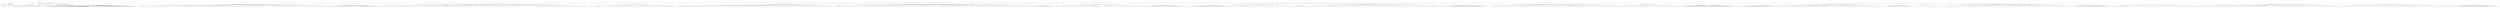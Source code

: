 graph Tree {
	"t0" [label = "TEI"];
	"t1" [label = "teiHeader"];
	"t2" [label = "fileDesc"];
	"t3" [label = "titleStmt"];
	"t4" [label = "title"];
	"t5" [label = "title"];
	"t6" [label = "author"];
	"t7" [label = "idno"];
	"t8" [label = "idno"];
	"t9" [label = "persName"];
	"t10" [label = "forename"];
	"t11" [label = "surname"];
	"t12" [label = "editor"];
	"t13" [label = "publicationStmt"];
	"t14" [label = "publisher"];
	"t15" [label = "idno"];
	"t16" [label = "idno"];
	"t17" [label = "availability"];
	"t18" [label = "licence"];
	"t19" [label = "ab"];
	"t20" [label = "ref"];
	"t21" [label = "sourceDesc"];
	"t22" [label = "bibl"];
	"t23" [label = "name"];
	"t24" [label = "idno"];
	"t25" [label = "idno"];
	"t26" [label = "availability"];
	"t27" [label = "licence"];
	"t28" [label = "ab"];
	"t29" [label = "ref"];
	"t30" [label = "bibl"];
	"t31" [label = "date"];
	"t32" [label = "date"];
	"t33" [label = "idno"];
	"t34" [label = "profileDesc"];
	"t35" [label = "particDesc"];
	"t36" [label = "listPerson"];
	"t37" [label = "person"];
	"t38" [label = "persName"];
	"t39" [label = "person"];
	"t40" [label = "persName"];
	"t41" [label = "person"];
	"t42" [label = "persName"];
	"t43" [label = "person"];
	"t44" [label = "persName"];
	"t45" [label = "person"];
	"t46" [label = "persName"];
	"t47" [label = "person"];
	"t48" [label = "persName"];
	"t49" [label = "person"];
	"t50" [label = "persName"];
	"t51" [label = "person"];
	"t52" [label = "persName"];
	"t53" [label = "person"];
	"t54" [label = "persName"];
	"t55" [label = "person"];
	"t56" [label = "persName"];
	"t57" [label = "textClass"];
	"t58" [label = "keywords"];
	"t59" [label = "term"];
	"t60" [label = "term"];
	"t61" [label = "classCode"];
	"t62" [label = "revisionDesc"];
	"t63" [label = "listChange"];
	"t64" [label = "change"];
	"t65" [label = "text"];
	"t66" [label = "front"];
	"t67" [label = "docTitle"];
	"t68" [label = "titlePart"];
	"t69" [label = "titlePart"];
	"t70" [label = "docDate"];
	"t71" [label = "docAuthor"];
	"t72" [label = "div"];
	"t73" [label = "div"];
	"t74" [label = "head"];
	"t75" [label = "p"];
	"t76" [label = "p"];
	"t77" [label = "div"];
	"t78" [label = "p"];
	"t79" [label = "performance"];
	"t80" [label = "ab"];
	"t81" [label = "div"];
	"t82" [label = "head"];
	"t83" [label = "p"];
	"t84" [label = "castList"];
	"t85" [label = "head"];
	"t86" [label = "castItem"];
	"t87" [label = "role"];
	"t88" [label = "castItem"];
	"t89" [label = "role"];
	"t90" [label = "castItem"];
	"t91" [label = "role"];
	"t92" [label = "castItem"];
	"t93" [label = "role"];
	"t94" [label = "castItem"];
	"t95" [label = "role"];
	"t96" [label = "castItem"];
	"t97" [label = "role"];
	"t98" [label = "castItem"];
	"t99" [label = "role"];
	"t100" [label = "castItem"];
	"t101" [label = "role"];
	"t102" [label = "castItem"];
	"t103" [label = "role"];
	"t104" [label = "body"];
	"t105" [label = "div"];
	"t106" [label = "head"];
	"t107" [label = "div"];
	"t108" [label = "head"];
	"t109" [label = "stage"];
	"t110" [label = "sp"];
	"t111" [label = "speaker"];
	"t112" [label = "l"];
	"t113" [label = "l"];
	"t114" [label = "l"];
	"t115" [label = "l"];
	"t116" [label = "l"];
	"t117" [label = "l"];
	"t118" [label = "l"];
	"t119" [label = "l"];
	"t120" [label = "l"];
	"t121" [label = "l"];
	"t122" [label = "l"];
	"t123" [label = "l"];
	"t124" [label = "l"];
	"t125" [label = "l"];
	"t126" [label = "l"];
	"t127" [label = "l"];
	"t128" [label = "l"];
	"t129" [label = "l"];
	"t130" [label = "l"];
	"t131" [label = "l"];
	"t132" [label = "l"];
	"t133" [label = "l"];
	"t134" [label = "l"];
	"t135" [label = "l"];
	"t136" [label = "l"];
	"t137" [label = "l"];
	"t138" [label = "l"];
	"t139" [label = "l"];
	"t140" [label = "l"];
	"t141" [label = "l"];
	"t142" [label = "l"];
	"t143" [label = "l"];
	"t144" [label = "l"];
	"t145" [label = "l"];
	"t146" [label = "l"];
	"t147" [label = "l"];
	"t148" [label = "l"];
	"t149" [label = "l"];
	"t150" [label = "l"];
	"t151" [label = "l"];
	"t152" [label = "l"];
	"t153" [label = "l"];
	"t154" [label = "l"];
	"t155" [label = "l"];
	"t156" [label = "l"];
	"t157" [label = "l"];
	"t158" [label = "l"];
	"t159" [label = "l"];
	"t160" [label = "l"];
	"t161" [label = "l"];
	"t162" [label = "l"];
	"t163" [label = "note"];
	"t164" [label = "l"];
	"t165" [label = "l"];
	"t166" [label = "l"];
	"t167" [label = "l"];
	"t168" [label = "l"];
	"t169" [label = "l"];
	"t170" [label = "l"];
	"t171" [label = "note"];
	"t172" [label = "l"];
	"t173" [label = "l"];
	"t174" [label = "note"];
	"t175" [label = "l"];
	"t176" [label = "l"];
	"t177" [label = "l"];
	"t178" [label = "l"];
	"t179" [label = "l"];
	"t180" [label = "l"];
	"t181" [label = "l"];
	"t182" [label = "l"];
	"t183" [label = "l"];
	"t184" [label = "l"];
	"t185" [label = "l"];
	"t186" [label = "l"];
	"t187" [label = "l"];
	"t188" [label = "l"];
	"t189" [label = "note"];
	"t190" [label = "l"];
	"t191" [label = "l"];
	"t192" [label = "l"];
	"t193" [label = "l"];
	"t194" [label = "l"];
	"t195" [label = "l"];
	"t196" [label = "div"];
	"t197" [label = "head"];
	"t198" [label = "div"];
	"t199" [label = "head"];
	"t200" [label = "sp"];
	"t201" [label = "speaker"];
	"t202" [label = "l"];
	"t203" [label = "l"];
	"t204" [label = "l"];
	"t205" [label = "l"];
	"t206" [label = "sp"];
	"t207" [label = "speaker"];
	"t208" [label = "l"];
	"t209" [label = "l"];
	"t210" [label = "l"];
	"t211" [label = "sp"];
	"t212" [label = "speaker"];
	"t213" [label = "l"];
	"t214" [label = "l"];
	"t215" [label = "l"];
	"t216" [label = "note"];
	"t217" [label = "l"];
	"t218" [label = "l"];
	"t219" [label = "sp"];
	"t220" [label = "speaker"];
	"t221" [label = "l"];
	"t222" [label = "l"];
	"t223" [label = "l"];
	"t224" [label = "l"];
	"t225" [label = "l"];
	"t226" [label = "sp"];
	"t227" [label = "speaker"];
	"t228" [label = "l"];
	"t229" [label = "l"];
	"t230" [label = "l"];
	"t231" [label = "sp"];
	"t232" [label = "speaker"];
	"t233" [label = "l"];
	"t234" [label = "l"];
	"t235" [label = "l"];
	"t236" [label = "l"];
	"t237" [label = "l"];
	"t238" [label = "sp"];
	"t239" [label = "speaker"];
	"t240" [label = "l"];
	"t241" [label = "l"];
	"t242" [label = "l"];
	"t243" [label = "l"];
	"t244" [label = "l"];
	"t245" [label = "l"];
	"t246" [label = "l"];
	"t247" [label = "l"];
	"t248" [label = "l"];
	"t249" [label = "l"];
	"t250" [label = "l"];
	"t251" [label = "sp"];
	"t252" [label = "speaker"];
	"t253" [label = "l"];
	"t254" [label = "l"];
	"t255" [label = "l"];
	"t256" [label = "sp"];
	"t257" [label = "speaker"];
	"t258" [label = "l"];
	"t259" [label = "note"];
	"t260" [label = "l"];
	"t261" [label = "l"];
	"t262" [label = "l"];
	"t263" [label = "sp"];
	"t264" [label = "speaker"];
	"t265" [label = "l"];
	"t266" [label = "l"];
	"t267" [label = "l"];
	"t268" [label = "sp"];
	"t269" [label = "speaker"];
	"t270" [label = "l"];
	"t271" [label = "l"];
	"t272" [label = "l"];
	"t273" [label = "note"];
	"t274" [label = "l"];
	"t275" [label = "sp"];
	"t276" [label = "speaker"];
	"t277" [label = "l"];
	"t278" [label = "l"];
	"t279" [label = "sp"];
	"t280" [label = "speaker"];
	"t281" [label = "l"];
	"t282" [label = "sp"];
	"t283" [label = "speaker"];
	"t284" [label = "l"];
	"t285" [label = "l"];
	"t286" [label = "sp"];
	"t287" [label = "speaker"];
	"t288" [label = "l"];
	"t289" [label = "sp"];
	"t290" [label = "speaker"];
	"t291" [label = "l"];
	"t292" [label = "l"];
	"t293" [label = "l"];
	"t294" [label = "note"];
	"t295" [label = "l"];
	"t296" [label = "l"];
	"t297" [label = "l"];
	"t298" [label = "l"];
	"t299" [label = "l"];
	"t300" [label = "sp"];
	"t301" [label = "speaker"];
	"t302" [label = "l"];
	"t303" [label = "l"];
	"t304" [label = "sp"];
	"t305" [label = "speaker"];
	"t306" [label = "l"];
	"t307" [label = "l"];
	"t308" [label = "l"];
	"t309" [label = "l"];
	"t310" [label = "l"];
	"t311" [label = "note"];
	"t312" [label = "l"];
	"t313" [label = "l"];
	"t314" [label = "sp"];
	"t315" [label = "speaker"];
	"t316" [label = "l"];
	"t317" [label = "l"];
	"t318" [label = "l"];
	"t319" [label = "sp"];
	"t320" [label = "speaker"];
	"t321" [label = "l"];
	"t322" [label = "l"];
	"t323" [label = "l"];
	"t324" [label = "l"];
	"t325" [label = "l"];
	"t326" [label = "l"];
	"t327" [label = "l"];
	"t328" [label = "l"];
	"t329" [label = "sp"];
	"t330" [label = "speaker"];
	"t331" [label = "l"];
	"t332" [label = "l"];
	"t333" [label = "sp"];
	"t334" [label = "speaker"];
	"t335" [label = "l"];
	"t336" [label = "l"];
	"t337" [label = "l"];
	"t338" [label = "l"];
	"t339" [label = "sp"];
	"t340" [label = "speaker"];
	"t341" [label = "l"];
	"t342" [label = "l"];
	"t343" [label = "l"];
	"t344" [label = "l"];
	"t345" [label = "l"];
	"t346" [label = "l"];
	"t347" [label = "l"];
	"t348" [label = "l"];
	"t349" [label = "l"];
	"t350" [label = "l"];
	"t351" [label = "sp"];
	"t352" [label = "speaker"];
	"t353" [label = "l"];
	"t354" [label = "l"];
	"t355" [label = "l"];
	"t356" [label = "sp"];
	"t357" [label = "speaker"];
	"t358" [label = "l"];
	"t359" [label = "l"];
	"t360" [label = "l"];
	"t361" [label = "sp"];
	"t362" [label = "speaker"];
	"t363" [label = "l"];
	"t364" [label = "sp"];
	"t365" [label = "speaker"];
	"t366" [label = "l"];
	"t367" [label = "l"];
	"t368" [label = "l"];
	"t369" [label = "l"];
	"t370" [label = "l"];
	"t371" [label = "l"];
	"t372" [label = "l"];
	"t373" [label = "l"];
	"t374" [label = "l"];
	"t375" [label = "sp"];
	"t376" [label = "speaker"];
	"t377" [label = "l"];
	"t378" [label = "l"];
	"t379" [label = "l"];
	"t380" [label = "l"];
	"t381" [label = "l"];
	"t382" [label = "l"];
	"t383" [label = "l"];
	"t384" [label = "l"];
	"t385" [label = "l"];
	"t386" [label = "l"];
	"t387" [label = "l"];
	"t388" [label = "l"];
	"t389" [label = "l"];
	"t390" [label = "l"];
	"t391" [label = "l"];
	"t392" [label = "l"];
	"t393" [label = "l"];
	"t394" [label = "l"];
	"t395" [label = "l"];
	"t396" [label = "l"];
	"t397" [label = "l"];
	"t398" [label = "l"];
	"t399" [label = "l"];
	"t400" [label = "l"];
	"t401" [label = "l"];
	"t402" [label = "l"];
	"t403" [label = "l"];
	"t404" [label = "l"];
	"t405" [label = "l"];
	"t406" [label = "l"];
	"t407" [label = "l"];
	"t408" [label = "l"];
	"t409" [label = "l"];
	"t410" [label = "l"];
	"t411" [label = "l"];
	"t412" [label = "l"];
	"t413" [label = "l"];
	"t414" [label = "l"];
	"t415" [label = "l"];
	"t416" [label = "l"];
	"t417" [label = "l"];
	"t418" [label = "l"];
	"t419" [label = "l"];
	"t420" [label = "l"];
	"t421" [label = "l"];
	"t422" [label = "div"];
	"t423" [label = "head"];
	"t424" [label = "sp"];
	"t425" [label = "speaker"];
	"t426" [label = "l"];
	"t427" [label = "l"];
	"t428" [label = "l"];
	"t429" [label = "l"];
	"t430" [label = "l"];
	"t431" [label = "sp"];
	"t432" [label = "speaker"];
	"t433" [label = "l"];
	"t434" [label = "l"];
	"t435" [label = "l"];
	"t436" [label = "l"];
	"t437" [label = "sp"];
	"t438" [label = "speaker"];
	"t439" [label = "note"];
	"t440" [label = "l"];
	"t441" [label = "l"];
	"t442" [label = "l"];
	"t443" [label = "l"];
	"t444" [label = "l"];
	"t445" [label = "l"];
	"t446" [label = "l"];
	"t447" [label = "l"];
	"t448" [label = "l"];
	"t449" [label = "l"];
	"t450" [label = "l"];
	"t451" [label = "sp"];
	"t452" [label = "speaker"];
	"t453" [label = "l"];
	"t454" [label = "l"];
	"t455" [label = "sp"];
	"t456" [label = "speaker"];
	"t457" [label = "l"];
	"t458" [label = "l"];
	"t459" [label = "l"];
	"t460" [label = "l"];
	"t461" [label = "l"];
	"t462" [label = "sp"];
	"t463" [label = "speaker"];
	"t464" [label = "l"];
	"t465" [label = "l"];
	"t466" [label = "sp"];
	"t467" [label = "speaker"];
	"t468" [label = "l"];
	"t469" [label = "l"];
	"t470" [label = "l"];
	"t471" [label = "l"];
	"t472" [label = "l"];
	"t473" [label = "l"];
	"t474" [label = "l"];
	"t475" [label = "sp"];
	"t476" [label = "speaker"];
	"t477" [label = "l"];
	"t478" [label = "l"];
	"t479" [label = "l"];
	"t480" [label = "l"];
	"t481" [label = "l"];
	"t482" [label = "l"];
	"t483" [label = "l"];
	"t484" [label = "l"];
	"t485" [label = "l"];
	"t486" [label = "l"];
	"t487" [label = "l"];
	"t488" [label = "l"];
	"t489" [label = "l"];
	"t490" [label = "sp"];
	"t491" [label = "speaker"];
	"t492" [label = "l"];
	"t493" [label = "l"];
	"t494" [label = "sp"];
	"t495" [label = "speaker"];
	"t496" [label = "l"];
	"t497" [label = "l"];
	"t498" [label = "l"];
	"t499" [label = "l"];
	"t500" [label = "l"];
	"t501" [label = "l"];
	"t502" [label = "l"];
	"t503" [label = "l"];
	"t504" [label = "l"];
	"t505" [label = "sp"];
	"t506" [label = "speaker"];
	"t507" [label = "l"];
	"t508" [label = "l"];
	"t509" [label = "l"];
	"t510" [label = "l"];
	"t511" [label = "l"];
	"t512" [label = "l"];
	"t513" [label = "l"];
	"t514" [label = "sp"];
	"t515" [label = "speaker"];
	"t516" [label = "l"];
	"t517" [label = "l"];
	"t518" [label = "l"];
	"t519" [label = "l"];
	"t520" [label = "l"];
	"t521" [label = "l"];
	"t522" [label = "l"];
	"t523" [label = "l"];
	"t524" [label = "sp"];
	"t525" [label = "speaker"];
	"t526" [label = "l"];
	"t527" [label = "l"];
	"t528" [label = "l"];
	"t529" [label = "sp"];
	"t530" [label = "speaker"];
	"t531" [label = "l"];
	"t532" [label = "l"];
	"t533" [label = "l"];
	"t534" [label = "sp"];
	"t535" [label = "speaker"];
	"t536" [label = "l"];
	"t537" [label = "sp"];
	"t538" [label = "speaker"];
	"t539" [label = "l"];
	"t540" [label = "l"];
	"t541" [label = "l"];
	"t542" [label = "l"];
	"t543" [label = "sp"];
	"t544" [label = "speaker"];
	"t545" [label = "l"];
	"t546" [label = "l"];
	"t547" [label = "l"];
	"t548" [label = "sp"];
	"t549" [label = "speaker"];
	"t550" [label = "l"];
	"t551" [label = "l"];
	"t552" [label = "l"];
	"t553" [label = "l"];
	"t554" [label = "sp"];
	"t555" [label = "speaker"];
	"t556" [label = "l"];
	"t557" [label = "l"];
	"t558" [label = "l"];
	"t559" [label = "l"];
	"t560" [label = "l"];
	"t561" [label = "l"];
	"t562" [label = "sp"];
	"t563" [label = "speaker"];
	"t564" [label = "l"];
	"t565" [label = "l"];
	"t566" [label = "note"];
	"t567" [label = "l"];
	"t568" [label = "sp"];
	"t569" [label = "speaker"];
	"t570" [label = "l"];
	"t571" [label = "sp"];
	"t572" [label = "speaker"];
	"t573" [label = "l"];
	"t574" [label = "l"];
	"t575" [label = "l"];
	"t576" [label = "sp"];
	"t577" [label = "speaker"];
	"t578" [label = "l"];
	"t579" [label = "sp"];
	"t580" [label = "speaker"];
	"t581" [label = "l"];
	"t582" [label = "sp"];
	"t583" [label = "speaker"];
	"t584" [label = "l"];
	"t585" [label = "l"];
	"t586" [label = "sp"];
	"t587" [label = "speaker"];
	"t588" [label = "l"];
	"t589" [label = "l"];
	"t590" [label = "l"];
	"t591" [label = "sp"];
	"t592" [label = "speaker"];
	"t593" [label = "l"];
	"t594" [label = "l"];
	"t595" [label = "l"];
	"t596" [label = "l"];
	"t597" [label = "sp"];
	"t598" [label = "speaker"];
	"t599" [label = "l"];
	"t600" [label = "sp"];
	"t601" [label = "speaker"];
	"t602" [label = "l"];
	"t603" [label = "l"];
	"t604" [label = "l"];
	"t605" [label = "l"];
	"t606" [label = "l"];
	"t607" [label = "sp"];
	"t608" [label = "speaker"];
	"t609" [label = "l"];
	"t610" [label = "l"];
	"t611" [label = "l"];
	"t612" [label = "note"];
	"t613" [label = "l"];
	"t614" [label = "l"];
	"t615" [label = "l"];
	"t616" [label = "l"];
	"t617" [label = "stage"];
	"t618" [label = "div"];
	"t619" [label = "head"];
	"t620" [label = "sp"];
	"t621" [label = "speaker"];
	"t622" [label = "l"];
	"t623" [label = "l"];
	"t624" [label = "l"];
	"t625" [label = "l"];
	"t626" [label = "l"];
	"t627" [label = "l"];
	"t628" [label = "l"];
	"t629" [label = "l"];
	"t630" [label = "sp"];
	"t631" [label = "speaker"];
	"t632" [label = "l"];
	"t633" [label = "l"];
	"t634" [label = "l"];
	"t635" [label = "sp"];
	"t636" [label = "speaker"];
	"t637" [label = "l"];
	"t638" [label = "l"];
	"t639" [label = "l"];
	"t640" [label = "l"];
	"t641" [label = "l"];
	"t642" [label = "l"];
	"t643" [label = "sp"];
	"t644" [label = "speaker"];
	"t645" [label = "l"];
	"t646" [label = "sp"];
	"t647" [label = "speaker"];
	"t648" [label = "l"];
	"t649" [label = "l"];
	"t650" [label = "l"];
	"t651" [label = "sp"];
	"t652" [label = "speaker"];
	"t653" [label = "l"];
	"t654" [label = "sp"];
	"t655" [label = "speaker"];
	"t656" [label = "l"];
	"t657" [label = "l"];
	"t658" [label = "l"];
	"t659" [label = "l"];
	"t660" [label = "sp"];
	"t661" [label = "speaker"];
	"t662" [label = "l"];
	"t663" [label = "sp"];
	"t664" [label = "speaker"];
	"t665" [label = "l"];
	"t666" [label = "l"];
	"t667" [label = "l"];
	"t668" [label = "l"];
	"t669" [label = "l"];
	"t670" [label = "l"];
	"t671" [label = "l"];
	"t672" [label = "l"];
	"t673" [label = "l"];
	"t674" [label = "l"];
	"t675" [label = "sp"];
	"t676" [label = "speaker"];
	"t677" [label = "l"];
	"t678" [label = "l"];
	"t679" [label = "sp"];
	"t680" [label = "speaker"];
	"t681" [label = "l"];
	"t682" [label = "l"];
	"t683" [label = "l"];
	"t684" [label = "l"];
	"t685" [label = "l"];
	"t686" [label = "sp"];
	"t687" [label = "speaker"];
	"t688" [label = "l"];
	"t689" [label = "sp"];
	"t690" [label = "speaker"];
	"t691" [label = "l"];
	"t692" [label = "l"];
	"t693" [label = "sp"];
	"t694" [label = "speaker"];
	"t695" [label = "l"];
	"t696" [label = "sp"];
	"t697" [label = "speaker"];
	"t698" [label = "l"];
	"t699" [label = "l"];
	"t700" [label = "div"];
	"t701" [label = "head"];
	"t702" [label = "div"];
	"t703" [label = "head"];
	"t704" [label = "sp"];
	"t705" [label = "speaker"];
	"t706" [label = "l"];
	"t707" [label = "l"];
	"t708" [label = "l"];
	"t709" [label = "l"];
	"t710" [label = "l"];
	"t711" [label = "l"];
	"t712" [label = "sp"];
	"t713" [label = "speaker"];
	"t714" [label = "l"];
	"t715" [label = "l"];
	"t716" [label = "l"];
	"t717" [label = "l"];
	"t718" [label = "l"];
	"t719" [label = "sp"];
	"t720" [label = "speaker"];
	"t721" [label = "l"];
	"t722" [label = "l"];
	"t723" [label = "l"];
	"t724" [label = "l"];
	"t725" [label = "l"];
	"t726" [label = "l"];
	"t727" [label = "l"];
	"t728" [label = "l"];
	"t729" [label = "sp"];
	"t730" [label = "speaker"];
	"t731" [label = "l"];
	"t732" [label = "l"];
	"t733" [label = "l"];
	"t734" [label = "l"];
	"t735" [label = "l"];
	"t736" [label = "sp"];
	"t737" [label = "speaker"];
	"t738" [label = "l"];
	"t739" [label = "l"];
	"t740" [label = "l"];
	"t741" [label = "l"];
	"t742" [label = "l"];
	"t743" [label = "sp"];
	"t744" [label = "speaker"];
	"t745" [label = "l"];
	"t746" [label = "l"];
	"t747" [label = "l"];
	"t748" [label = "l"];
	"t749" [label = "sp"];
	"t750" [label = "speaker"];
	"t751" [label = "l"];
	"t752" [label = "l"];
	"t753" [label = "sp"];
	"t754" [label = "speaker"];
	"t755" [label = "l"];
	"t756" [label = "l"];
	"t757" [label = "note"];
	"t758" [label = "l"];
	"t759" [label = "sp"];
	"t760" [label = "speaker"];
	"t761" [label = "l"];
	"t762" [label = "l"];
	"t763" [label = "l"];
	"t764" [label = "l"];
	"t765" [label = "sp"];
	"t766" [label = "speaker"];
	"t767" [label = "l"];
	"t768" [label = "l"];
	"t769" [label = "sp"];
	"t770" [label = "speaker"];
	"t771" [label = "l"];
	"t772" [label = "l"];
	"t773" [label = "l"];
	"t774" [label = "l"];
	"t775" [label = "l"];
	"t776" [label = "sp"];
	"t777" [label = "speaker"];
	"t778" [label = "l"];
	"t779" [label = "l"];
	"t780" [label = "l"];
	"t781" [label = "l"];
	"t782" [label = "l"];
	"t783" [label = "sp"];
	"t784" [label = "speaker"];
	"t785" [label = "l"];
	"t786" [label = "l"];
	"t787" [label = "sp"];
	"t788" [label = "speaker"];
	"t789" [label = "l"];
	"t790" [label = "l"];
	"t791" [label = "sp"];
	"t792" [label = "speaker"];
	"t793" [label = "l"];
	"t794" [label = "l"];
	"t795" [label = "sp"];
	"t796" [label = "speaker"];
	"t797" [label = "l"];
	"t798" [label = "l"];
	"t799" [label = "sp"];
	"t800" [label = "speaker"];
	"t801" [label = "l"];
	"t802" [label = "l"];
	"t803" [label = "sp"];
	"t804" [label = "speaker"];
	"t805" [label = "l"];
	"t806" [label = "l"];
	"t807" [label = "sp"];
	"t808" [label = "speaker"];
	"t809" [label = "l"];
	"t810" [label = "l"];
	"t811" [label = "l"];
	"t812" [label = "sp"];
	"t813" [label = "speaker"];
	"t814" [label = "l"];
	"t815" [label = "l"];
	"t816" [label = "l"];
	"t817" [label = "l"];
	"t818" [label = "sp"];
	"t819" [label = "speaker"];
	"t820" [label = "l"];
	"t821" [label = "l"];
	"t822" [label = "l"];
	"t823" [label = "sp"];
	"t824" [label = "speaker"];
	"t825" [label = "l"];
	"t826" [label = "sp"];
	"t827" [label = "speaker"];
	"t828" [label = "l"];
	"t829" [label = "l"];
	"t830" [label = "sp"];
	"t831" [label = "speaker"];
	"t832" [label = "l"];
	"t833" [label = "l"];
	"t834" [label = "sp"];
	"t835" [label = "speaker"];
	"t836" [label = "l"];
	"t837" [label = "l"];
	"t838" [label = "sp"];
	"t839" [label = "speaker"];
	"t840" [label = "l"];
	"t841" [label = "sp"];
	"t842" [label = "speaker"];
	"t843" [label = "l"];
	"t844" [label = "sp"];
	"t845" [label = "speaker"];
	"t846" [label = "l"];
	"t847" [label = "l"];
	"t848" [label = "note"];
	"t849" [label = "l"];
	"t850" [label = "sp"];
	"t851" [label = "speaker"];
	"t852" [label = "l"];
	"t853" [label = "l"];
	"t854" [label = "div"];
	"t855" [label = "head"];
	"t856" [label = "sp"];
	"t857" [label = "speaker"];
	"t858" [label = "l"];
	"t859" [label = "l"];
	"t860" [label = "l"];
	"t861" [label = "l"];
	"t862" [label = "l"];
	"t863" [label = "l"];
	"t864" [label = "sp"];
	"t865" [label = "speaker"];
	"t866" [label = "l"];
	"t867" [label = "l"];
	"t868" [label = "sp"];
	"t869" [label = "speaker"];
	"t870" [label = "l"];
	"t871" [label = "l"];
	"t872" [label = "l"];
	"t873" [label = "l"];
	"t874" [label = "sp"];
	"t875" [label = "speaker"];
	"t876" [label = "l"];
	"t877" [label = "l"];
	"t878" [label = "l"];
	"t879" [label = "l"];
	"t880" [label = "l"];
	"t881" [label = "sp"];
	"t882" [label = "speaker"];
	"t883" [label = "l"];
	"t884" [label = "l"];
	"t885" [label = "l"];
	"t886" [label = "l"];
	"t887" [label = "l"];
	"t888" [label = "l"];
	"t889" [label = "sp"];
	"t890" [label = "speaker"];
	"t891" [label = "l"];
	"t892" [label = "l"];
	"t893" [label = "l"];
	"t894" [label = "sp"];
	"t895" [label = "speaker"];
	"t896" [label = "l"];
	"t897" [label = "l"];
	"t898" [label = "l"];
	"t899" [label = "sp"];
	"t900" [label = "speaker"];
	"t901" [label = "note"];
	"t902" [label = "l"];
	"t903" [label = "l"];
	"t904" [label = "sp"];
	"t905" [label = "speaker"];
	"t906" [label = "l"];
	"t907" [label = "l"];
	"t908" [label = "sp"];
	"t909" [label = "speaker"];
	"t910" [label = "l"];
	"t911" [label = "note"];
	"t912" [label = "l"];
	"t913" [label = "sp"];
	"t914" [label = "speaker"];
	"t915" [label = "l"];
	"t916" [label = "l"];
	"t917" [label = "sp"];
	"t918" [label = "speaker"];
	"t919" [label = "l"];
	"t920" [label = "stage"];
	"t921" [label = "l"];
	"t922" [label = "sp"];
	"t923" [label = "speaker"];
	"t924" [label = "l"];
	"t925" [label = "l"];
	"t926" [label = "l"];
	"t927" [label = "l"];
	"t928" [label = "sp"];
	"t929" [label = "speaker"];
	"t930" [label = "l"];
	"t931" [label = "l"];
	"t932" [label = "l"];
	"t933" [label = "l"];
	"t934" [label = "sp"];
	"t935" [label = "speaker"];
	"t936" [label = "l"];
	"t937" [label = "l"];
	"t938" [label = "l"];
	"t939" [label = "sp"];
	"t940" [label = "speaker"];
	"t941" [label = "l"];
	"t942" [label = "l"];
	"t943" [label = "sp"];
	"t944" [label = "speaker"];
	"t945" [label = "l"];
	"t946" [label = "l"];
	"t947" [label = "sp"];
	"t948" [label = "speaker"];
	"t949" [label = "l"];
	"t950" [label = "l"];
	"t951" [label = "l"];
	"t952" [label = "l"];
	"t953" [label = "l"];
	"t954" [label = "sp"];
	"t955" [label = "speaker"];
	"t956" [label = "l"];
	"t957" [label = "sp"];
	"t958" [label = "speaker"];
	"t959" [label = "l"];
	"t960" [label = "sp"];
	"t961" [label = "speaker"];
	"t962" [label = "l"];
	"t963" [label = "l"];
	"t964" [label = "sp"];
	"t965" [label = "speaker"];
	"t966" [label = "l"];
	"t967" [label = "sp"];
	"t968" [label = "speaker"];
	"t969" [label = "l"];
	"t970" [label = "l"];
	"t971" [label = "l"];
	"t972" [label = "sp"];
	"t973" [label = "speaker"];
	"t974" [label = "l"];
	"t975" [label = "l"];
	"t976" [label = "l"];
	"t977" [label = "sp"];
	"t978" [label = "speaker"];
	"t979" [label = "l"];
	"t980" [label = "sp"];
	"t981" [label = "speaker"];
	"t982" [label = "l"];
	"t983" [label = "l"];
	"t984" [label = "sp"];
	"t985" [label = "speaker"];
	"t986" [label = "l"];
	"t987" [label = "l"];
	"t988" [label = "l"];
	"t989" [label = "l"];
	"t990" [label = "sp"];
	"t991" [label = "speaker"];
	"t992" [label = "l"];
	"t993" [label = "l"];
	"t994" [label = "sp"];
	"t995" [label = "speaker"];
	"t996" [label = "l"];
	"t997" [label = "l"];
	"t998" [label = "l"];
	"t999" [label = "l"];
	"t1000" [label = "l"];
	"t1001" [label = "l"];
	"t1002" [label = "l"];
	"t1003" [label = "l"];
	"t1004" [label = "l"];
	"t1005" [label = "l"];
	"t1006" [label = "sp"];
	"t1007" [label = "speaker"];
	"t1008" [label = "l"];
	"t1009" [label = "l"];
	"t1010" [label = "l"];
	"t1011" [label = "sp"];
	"t1012" [label = "speaker"];
	"t1013" [label = "l"];
	"t1014" [label = "sp"];
	"t1015" [label = "speaker"];
	"t1016" [label = "l"];
	"t1017" [label = "l"];
	"t1018" [label = "sp"];
	"t1019" [label = "speaker"];
	"t1020" [label = "l"];
	"t1021" [label = "sp"];
	"t1022" [label = "speaker"];
	"t1023" [label = "l"];
	"t1024" [label = "l"];
	"t1025" [label = "l"];
	"t1026" [label = "l"];
	"t1027" [label = "l"];
	"t1028" [label = "l"];
	"t1029" [label = "l"];
	"t1030" [label = "sp"];
	"t1031" [label = "speaker"];
	"t1032" [label = "l"];
	"t1033" [label = "l"];
	"t1034" [label = "l"];
	"t1035" [label = "l"];
	"t1036" [label = "l"];
	"t1037" [label = "l"];
	"t1038" [label = "l"];
	"t1039" [label = "l"];
	"t1040" [label = "sp"];
	"t1041" [label = "speaker"];
	"t1042" [label = "l"];
	"t1043" [label = "l"];
	"t1044" [label = "l"];
	"t1045" [label = "stage"];
	"t1046" [label = "l"];
	"t1047" [label = "l"];
	"t1048" [label = "l"];
	"t1049" [label = "l"];
	"t1050" [label = "l"];
	"t1051" [label = "l"];
	"t1052" [label = "l"];
	"t1053" [label = "l"];
	"t1054" [label = "l"];
	"t1055" [label = "l"];
	"t1056" [label = "l"];
	"t1057" [label = "l"];
	"t1058" [label = "l"];
	"t1059" [label = "l"];
	"t1060" [label = "l"];
	"t1061" [label = "l"];
	"t1062" [label = "l"];
	"t1063" [label = "sp"];
	"t1064" [label = "speaker"];
	"t1065" [label = "l"];
	"t1066" [label = "l"];
	"t1067" [label = "l"];
	"t1068" [label = "l"];
	"t1069" [label = "div"];
	"t1070" [label = "head"];
	"t1071" [label = "sp"];
	"t1072" [label = "speaker"];
	"t1073" [label = "l"];
	"t1074" [label = "l"];
	"t1075" [label = "sp"];
	"t1076" [label = "speaker"];
	"t1077" [label = "l"];
	"t1078" [label = "l"];
	"t1079" [label = "l"];
	"t1080" [label = "sp"];
	"t1081" [label = "speaker"];
	"t1082" [label = "l"];
	"t1083" [label = "l"];
	"t1084" [label = "sp"];
	"t1085" [label = "speaker"];
	"t1086" [label = "l"];
	"t1087" [label = "l"];
	"t1088" [label = "l"];
	"t1089" [label = "l"];
	"t1090" [label = "l"];
	"t1091" [label = "l"];
	"t1092" [label = "l"];
	"t1093" [label = "l"];
	"t1094" [label = "sp"];
	"t1095" [label = "speaker"];
	"t1096" [label = "l"];
	"t1097" [label = "l"];
	"t1098" [label = "l"];
	"t1099" [label = "l"];
	"t1100" [label = "l"];
	"t1101" [label = "l"];
	"t1102" [label = "l"];
	"t1103" [label = "l"];
	"t1104" [label = "l"];
	"t1105" [label = "l"];
	"t1106" [label = "l"];
	"t1107" [label = "l"];
	"t1108" [label = "l"];
	"t1109" [label = "sp"];
	"t1110" [label = "speaker"];
	"t1111" [label = "l"];
	"t1112" [label = "l"];
	"t1113" [label = "l"];
	"t1114" [label = "l"];
	"t1115" [label = "l"];
	"t1116" [label = "l"];
	"t1117" [label = "l"];
	"t1118" [label = "l"];
	"t1119" [label = "l"];
	"t1120" [label = "sp"];
	"t1121" [label = "speaker"];
	"t1122" [label = "l"];
	"t1123" [label = "l"];
	"t1124" [label = "sp"];
	"t1125" [label = "speaker"];
	"t1126" [label = "l"];
	"t1127" [label = "sp"];
	"t1128" [label = "speaker"];
	"t1129" [label = "l"];
	"t1130" [label = "l"];
	"t1131" [label = "l"];
	"t1132" [label = "l"];
	"t1133" [label = "l"];
	"t1134" [label = "sp"];
	"t1135" [label = "speaker"];
	"t1136" [label = "l"];
	"t1137" [label = "l"];
	"t1138" [label = "sp"];
	"t1139" [label = "speaker"];
	"t1140" [label = "l"];
	"t1141" [label = "l"];
	"t1142" [label = "l"];
	"t1143" [label = "sp"];
	"t1144" [label = "speaker"];
	"t1145" [label = "l"];
	"t1146" [label = "l"];
	"t1147" [label = "div"];
	"t1148" [label = "head"];
	"t1149" [label = "sp"];
	"t1150" [label = "speaker"];
	"t1151" [label = "l"];
	"t1152" [label = "l"];
	"t1153" [label = "l"];
	"t1154" [label = "l"];
	"t1155" [label = "l"];
	"t1156" [label = "l"];
	"t1157" [label = "l"];
	"t1158" [label = "l"];
	"t1159" [label = "l"];
	"t1160" [label = "l"];
	"t1161" [label = "l"];
	"t1162" [label = "l"];
	"t1163" [label = "l"];
	"t1164" [label = "l"];
	"t1165" [label = "l"];
	"t1166" [label = "l"];
	"t1167" [label = "l"];
	"t1168" [label = "l"];
	"t1169" [label = "l"];
	"t1170" [label = "l"];
	"t1171" [label = "l"];
	"t1172" [label = "l"];
	"t1173" [label = "l"];
	"t1174" [label = "l"];
	"t1175" [label = "l"];
	"t1176" [label = "l"];
	"t1177" [label = "l"];
	"t1178" [label = "l"];
	"t1179" [label = "l"];
	"t1180" [label = "l"];
	"t1181" [label = "l"];
	"t1182" [label = "l"];
	"t1183" [label = "l"];
	"t1184" [label = "l"];
	"t1185" [label = "l"];
	"t1186" [label = "l"];
	"t1187" [label = "div"];
	"t1188" [label = "head"];
	"t1189" [label = "div"];
	"t1190" [label = "head"];
	"t1191" [label = "sp"];
	"t1192" [label = "speaker"];
	"t1193" [label = "l"];
	"t1194" [label = "l"];
	"t1195" [label = "l"];
	"t1196" [label = "l"];
	"t1197" [label = "l"];
	"t1198" [label = "l"];
	"t1199" [label = "l"];
	"t1200" [label = "l"];
	"t1201" [label = "l"];
	"t1202" [label = "l"];
	"t1203" [label = "l"];
	"t1204" [label = "l"];
	"t1205" [label = "l"];
	"t1206" [label = "l"];
	"t1207" [label = "l"];
	"t1208" [label = "l"];
	"t1209" [label = "l"];
	"t1210" [label = "l"];
	"t1211" [label = "l"];
	"t1212" [label = "l"];
	"t1213" [label = "l"];
	"t1214" [label = "l"];
	"t1215" [label = "l"];
	"t1216" [label = "l"];
	"t1217" [label = "l"];
	"t1218" [label = "l"];
	"t1219" [label = "l"];
	"t1220" [label = "l"];
	"t1221" [label = "l"];
	"t1222" [label = "l"];
	"t1223" [label = "l"];
	"t1224" [label = "l"];
	"t1225" [label = "l"];
	"t1226" [label = "l"];
	"t1227" [label = "l"];
	"t1228" [label = "l"];
	"t1229" [label = "div"];
	"t1230" [label = "head"];
	"t1231" [label = "sp"];
	"t1232" [label = "speaker"];
	"t1233" [label = "l"];
	"t1234" [label = "l"];
	"t1235" [label = "l"];
	"t1236" [label = "l"];
	"t1237" [label = "sp"];
	"t1238" [label = "speaker"];
	"t1239" [label = "l"];
	"t1240" [label = "sp"];
	"t1241" [label = "speaker"];
	"t1242" [label = "l"];
	"t1243" [label = "l"];
	"t1244" [label = "sp"];
	"t1245" [label = "speaker"];
	"t1246" [label = "l"];
	"t1247" [label = "sp"];
	"t1248" [label = "speaker"];
	"t1249" [label = "l"];
	"t1250" [label = "l"];
	"t1251" [label = "l"];
	"t1252" [label = "sp"];
	"t1253" [label = "speaker"];
	"t1254" [label = "l"];
	"t1255" [label = "l"];
	"t1256" [label = "l"];
	"t1257" [label = "l"];
	"t1258" [label = "sp"];
	"t1259" [label = "speaker"];
	"t1260" [label = "l"];
	"t1261" [label = "l"];
	"t1262" [label = "sp"];
	"t1263" [label = "speaker"];
	"t1264" [label = "l"];
	"t1265" [label = "l"];
	"t1266" [label = "sp"];
	"t1267" [label = "speaker"];
	"t1268" [label = "l"];
	"t1269" [label = "l"];
	"t1270" [label = "l"];
	"t1271" [label = "sp"];
	"t1272" [label = "speaker"];
	"t1273" [label = "l"];
	"t1274" [label = "l"];
	"t1275" [label = "sp"];
	"t1276" [label = "speaker"];
	"t1277" [label = "l"];
	"t1278" [label = "l"];
	"t1279" [label = "sp"];
	"t1280" [label = "speaker"];
	"t1281" [label = "l"];
	"t1282" [label = "l"];
	"t1283" [label = "l"];
	"t1284" [label = "l"];
	"t1285" [label = "l"];
	"t1286" [label = "l"];
	"t1287" [label = "stage"];
	"t1288" [label = "sp"];
	"t1289" [label = "speaker"];
	"t1290" [label = "l"];
	"t1291" [label = "l"];
	"t1292" [label = "l"];
	"t1293" [label = "l"];
	"t1294" [label = "l"];
	"t1295" [label = "l"];
	"t1296" [label = "l"];
	"t1297" [label = "l"];
	"t1298" [label = "l"];
	"t1299" [label = "l"];
	"t1300" [label = "l"];
	"t1301" [label = "l"];
	"t1302" [label = "l"];
	"t1303" [label = "l"];
	"t1304" [label = "l"];
	"t1305" [label = "l"];
	"t1306" [label = "div"];
	"t1307" [label = "head"];
	"t1308" [label = "sp"];
	"t1309" [label = "speaker"];
	"t1310" [label = "l"];
	"t1311" [label = "l"];
	"t1312" [label = "l"];
	"t1313" [label = "l"];
	"t1314" [label = "sp"];
	"t1315" [label = "speaker"];
	"t1316" [label = "l"];
	"t1317" [label = "l"];
	"t1318" [label = "sp"];
	"t1319" [label = "speaker"];
	"t1320" [label = "l"];
	"t1321" [label = "l"];
	"t1322" [label = "sp"];
	"t1323" [label = "speaker"];
	"t1324" [label = "l"];
	"t1325" [label = "l"];
	"t1326" [label = "l"];
	"t1327" [label = "l"];
	"t1328" [label = "l"];
	"t1329" [label = "l"];
	"t1330" [label = "l"];
	"t1331" [label = "note"];
	"t1332" [label = "l"];
	"t1333" [label = "l"];
	"t1334" [label = "l"];
	"t1335" [label = "sp"];
	"t1336" [label = "speaker"];
	"t1337" [label = "l"];
	"t1338" [label = "note"];
	"t1339" [label = "l"];
	"t1340" [label = "sp"];
	"t1341" [label = "speaker"];
	"t1342" [label = "l"];
	"t1343" [label = "note"];
	"t1344" [label = "l"];
	"t1345" [label = "sp"];
	"t1346" [label = "speaker"];
	"t1347" [label = "l"];
	"t1348" [label = "l"];
	"t1349" [label = "sp"];
	"t1350" [label = "speaker"];
	"t1351" [label = "l"];
	"t1352" [label = "l"];
	"t1353" [label = "sp"];
	"t1354" [label = "speaker"];
	"t1355" [label = "l"];
	"t1356" [label = "sp"];
	"t1357" [label = "speaker"];
	"t1358" [label = "l"];
	"t1359" [label = "l"];
	"t1360" [label = "l"];
	"t1361" [label = "sp"];
	"t1362" [label = "speaker"];
	"t1363" [label = "l"];
	"t1364" [label = "sp"];
	"t1365" [label = "speaker"];
	"t1366" [label = "l"];
	"t1367" [label = "sp"];
	"t1368" [label = "speaker"];
	"t1369" [label = "l"];
	"t1370" [label = "l"];
	"t1371" [label = "sp"];
	"t1372" [label = "speaker"];
	"t1373" [label = "l"];
	"t1374" [label = "l"];
	"t1375" [label = "l"];
	"t1376" [label = "l"];
	"t1377" [label = "sp"];
	"t1378" [label = "speaker"];
	"t1379" [label = "l"];
	"t1380" [label = "l"];
	"t1381" [label = "sp"];
	"t1382" [label = "speaker"];
	"t1383" [label = "l"];
	"t1384" [label = "l"];
	"t1385" [label = "sp"];
	"t1386" [label = "speaker"];
	"t1387" [label = "l"];
	"t1388" [label = "l"];
	"t1389" [label = "sp"];
	"t1390" [label = "speaker"];
	"t1391" [label = "l"];
	"t1392" [label = "l"];
	"t1393" [label = "l"];
	"t1394" [label = "l"];
	"t1395" [label = "l"];
	"t1396" [label = "l"];
	"t1397" [label = "sp"];
	"t1398" [label = "speaker"];
	"t1399" [label = "l"];
	"t1400" [label = "l"];
	"t1401" [label = "l"];
	"t1402" [label = "l"];
	"t1403" [label = "sp"];
	"t1404" [label = "speaker"];
	"t1405" [label = "l"];
	"t1406" [label = "l"];
	"t1407" [label = "sp"];
	"t1408" [label = "speaker"];
	"t1409" [label = "note"];
	"t1410" [label = "l"];
	"t1411" [label = "l"];
	"t1412" [label = "sp"];
	"t1413" [label = "speaker"];
	"t1414" [label = "l"];
	"t1415" [label = "sp"];
	"t1416" [label = "speaker"];
	"t1417" [label = "l"];
	"t1418" [label = "div"];
	"t1419" [label = "head"];
	"t1420" [label = "sp"];
	"t1421" [label = "speaker"];
	"t1422" [label = "l"];
	"t1423" [label = "l"];
	"t1424" [label = "l"];
	"t1425" [label = "sp"];
	"t1426" [label = "speaker"];
	"t1427" [label = "l"];
	"t1428" [label = "sp"];
	"t1429" [label = "speaker"];
	"t1430" [label = "l"];
	"t1431" [label = "sp"];
	"t1432" [label = "speaker"];
	"t1433" [label = "l"];
	"t1434" [label = "l"];
	"t1435" [label = "sp"];
	"t1436" [label = "speaker"];
	"t1437" [label = "l"];
	"t1438" [label = "l"];
	"t1439" [label = "note"];
	"t1440" [label = "note"];
	"t1441" [label = "l"];
	"t1442" [label = "l"];
	"t1443" [label = "l"];
	"t1444" [label = "l"];
	"t1445" [label = "l"];
	"t1446" [label = "l"];
	"t1447" [label = "note"];
	"t1448" [label = "l"];
	"t1449" [label = "l"];
	"t1450" [label = "l"];
	"t1451" [label = "l"];
	"t1452" [label = "l"];
	"t1453" [label = "l"];
	"t1454" [label = "stage"];
	"t1455" [label = "l"];
	"t1456" [label = "l"];
	"t1457" [label = "l"];
	"t1458" [label = "l"];
	"t1459" [label = "note"];
	"t1460" [label = "l"];
	"t1461" [label = "note"];
	"t1462" [label = "l"];
	"t1463" [label = "l"];
	"t1464" [label = "l"];
	"t1465" [label = "l"];
	"t1466" [label = "l"];
	"t1467" [label = "l"];
	"t1468" [label = "l"];
	"t1469" [label = "l"];
	"t1470" [label = "l"];
	"t1471" [label = "l"];
	"t1472" [label = "l"];
	"t1473" [label = "l"];
	"t1474" [label = "l"];
	"t1475" [label = "l"];
	"t1476" [label = "l"];
	"t1477" [label = "l"];
	"t1478" [label = "div"];
	"t1479" [label = "head"];
	"t1480" [label = "sp"];
	"t1481" [label = "speaker"];
	"t1482" [label = "l"];
	"t1483" [label = "l"];
	"t1484" [label = "l"];
	"t1485" [label = "l"];
	"t1486" [label = "sp"];
	"t1487" [label = "speaker"];
	"t1488" [label = "l"];
	"t1489" [label = "l"];
	"t1490" [label = "l"];
	"t1491" [label = "l"];
	"t1492" [label = "l"];
	"t1493" [label = "l"];
	"t1494" [label = "l"];
	"t1495" [label = "sp"];
	"t1496" [label = "speaker"];
	"t1497" [label = "l"];
	"t1498" [label = "l"];
	"t1499" [label = "l"];
	"t1500" [label = "sp"];
	"t1501" [label = "speaker"];
	"t1502" [label = "l"];
	"t1503" [label = "l"];
	"t1504" [label = "sp"];
	"t1505" [label = "speaker"];
	"t1506" [label = "l"];
	"t1507" [label = "l"];
	"t1508" [label = "sp"];
	"t1509" [label = "speaker"];
	"t1510" [label = "l"];
	"t1511" [label = "l"];
	"t1512" [label = "sp"];
	"t1513" [label = "speaker"];
	"t1514" [label = "l"];
	"t1515" [label = "l"];
	"t1516" [label = "sp"];
	"t1517" [label = "speaker"];
	"t1518" [label = "l"];
	"t1519" [label = "l"];
	"t1520" [label = "sp"];
	"t1521" [label = "speaker"];
	"t1522" [label = "l"];
	"t1523" [label = "l"];
	"t1524" [label = "sp"];
	"t1525" [label = "speaker"];
	"t1526" [label = "l"];
	"t1527" [label = "l"];
	"t1528" [label = "l"];
	"t1529" [label = "l"];
	"t1530" [label = "l"];
	"t1531" [label = "l"];
	"t1532" [label = "l"];
	"t1533" [label = "sp"];
	"t1534" [label = "speaker"];
	"t1535" [label = "l"];
	"t1536" [label = "sp"];
	"t1537" [label = "speaker"];
	"t1538" [label = "note"];
	"t1539" [label = "l"];
	"t1540" [label = "l"];
	"t1541" [label = "sp"];
	"t1542" [label = "speaker"];
	"t1543" [label = "l"];
	"t1544" [label = "l"];
	"t1545" [label = "note"];
	"t1546" [label = "l"];
	"t1547" [label = "l"];
	"t1548" [label = "sp"];
	"t1549" [label = "speaker"];
	"t1550" [label = "l"];
	"t1551" [label = "l"];
	"t1552" [label = "l"];
	"t1553" [label = "l"];
	"t1554" [label = "l"];
	"t1555" [label = "l"];
	"t1556" [label = "l"];
	"t1557" [label = "l"];
	"t1558" [label = "l"];
	"t1559" [label = "l"];
	"t1560" [label = "sp"];
	"t1561" [label = "speaker"];
	"t1562" [label = "l"];
	"t1563" [label = "l"];
	"t1564" [label = "l"];
	"t1565" [label = "sp"];
	"t1566" [label = "speaker"];
	"t1567" [label = "l"];
	"t1568" [label = "l"];
	"t1569" [label = "l"];
	"t1570" [label = "l"];
	"t1571" [label = "l"];
	"t1572" [label = "sp"];
	"t1573" [label = "speaker"];
	"t1574" [label = "l"];
	"t1575" [label = "l"];
	"t1576" [label = "l"];
	"t1577" [label = "l"];
	"t1578" [label = "sp"];
	"t1579" [label = "speaker"];
	"t1580" [label = "l"];
	"t1581" [label = "l"];
	"t1582" [label = "note"];
	"t1583" [label = "l"];
	"t1584" [label = "sp"];
	"t1585" [label = "speaker"];
	"t1586" [label = "l"];
	"t1587" [label = "l"];
	"t1588" [label = "sp"];
	"t1589" [label = "speaker"];
	"t1590" [label = "l"];
	"t1591" [label = "l"];
	"t1592" [label = "l"];
	"t1593" [label = "l"];
	"t1594" [label = "sp"];
	"t1595" [label = "speaker"];
	"t1596" [label = "l"];
	"t1597" [label = "l"];
	"t1598" [label = "sp"];
	"t1599" [label = "speaker"];
	"t1600" [label = "l"];
	"t1601" [label = "div"];
	"t1602" [label = "head"];
	"t1603" [label = "sp"];
	"t1604" [label = "speaker"];
	"t1605" [label = "l"];
	"t1606" [label = "l"];
	"t1607" [label = "l"];
	"t1608" [label = "l"];
	"t1609" [label = "l"];
	"t1610" [label = "l"];
	"t1611" [label = "sp"];
	"t1612" [label = "speaker"];
	"t1613" [label = "l"];
	"t1614" [label = "l"];
	"t1615" [label = "sp"];
	"t1616" [label = "speaker"];
	"t1617" [label = "l"];
	"t1618" [label = "sp"];
	"t1619" [label = "speaker"];
	"t1620" [label = "l"];
	"t1621" [label = "sp"];
	"t1622" [label = "speaker"];
	"t1623" [label = "l"];
	"t1624" [label = "l"];
	"t1625" [label = "sp"];
	"t1626" [label = "speaker"];
	"t1627" [label = "l"];
	"t1628" [label = "sp"];
	"t1629" [label = "speaker"];
	"t1630" [label = "l"];
	"t1631" [label = "sp"];
	"t1632" [label = "speaker"];
	"t1633" [label = "l"];
	"t1634" [label = "l"];
	"t1635" [label = "sp"];
	"t1636" [label = "speaker"];
	"t1637" [label = "l"];
	"t1638" [label = "l"];
	"t1639" [label = "l"];
	"t1640" [label = "sp"];
	"t1641" [label = "speaker"];
	"t1642" [label = "l"];
	"t1643" [label = "l"];
	"t1644" [label = "l"];
	"t1645" [label = "sp"];
	"t1646" [label = "speaker"];
	"t1647" [label = "l"];
	"t1648" [label = "l"];
	"t1649" [label = "sp"];
	"t1650" [label = "speaker"];
	"t1651" [label = "l"];
	"t1652" [label = "sp"];
	"t1653" [label = "speaker"];
	"t1654" [label = "l"];
	"t1655" [label = "stage"];
	"t1656" [label = "sp"];
	"t1657" [label = "speaker"];
	"t1658" [label = "l"];
	"t1659" [label = "sp"];
	"t1660" [label = "speaker"];
	"t1661" [label = "note"];
	"t1662" [label = "l"];
	"t1663" [label = "l"];
	"t1664" [label = "l"];
	"t1665" [label = "l"];
	"t1666" [label = "l"];
	"t1667" [label = "l"];
	"t1668" [label = "l"];
	"t1669" [label = "l"];
	"t1670" [label = "l"];
	"t1671" [label = "l"];
	"t1672" [label = "l"];
	"t1673" [label = "l"];
	"t1674" [label = "l"];
	"t1675" [label = "l"];
	"t1676" [label = "l"];
	"t1677" [label = "l"];
	"t1678" [label = "l"];
	"t1679" [label = "l"];
	"t1680" [label = "l"];
	"t1681" [label = "l"];
	"t1682" [label = "note"];
	"t1683" [label = "l"];
	"t1684" [label = "l"];
	"t1685" [label = "l"];
	"t1686" [label = "note"];
	"t1687" [label = "l"];
	"t1688" [label = "l"];
	"t1689" [label = "note"];
	"t1690" [label = "l"];
	"t1691" [label = "l"];
	"t1692" [label = "l"];
	"t1693" [label = "l"];
	"t1694" [label = "l"];
	"t1695" [label = "l"];
	"t1696" [label = "note"];
	"t1697" [label = "l"];
	"t1698" [label = "l"];
	"t1699" [label = "l"];
	"t1700" [label = "l"];
	"t1701" [label = "l"];
	"t1702" [label = "l"];
	"t1703" [label = "l"];
	"t1704" [label = "l"];
	"t1705" [label = "l"];
	"t1706" [label = "l"];
	"t1707" [label = "l"];
	"t1708" [label = "l"];
	"t1709" [label = "l"];
	"t1710" [label = "l"];
	"t1711" [label = "div"];
	"t1712" [label = "head"];
	"t1713" [label = "div"];
	"t1714" [label = "head"];
	"t1715" [label = "sp"];
	"t1716" [label = "speaker"];
	"t1717" [label = "l"];
	"t1718" [label = "note"];
	"t1719" [label = "l"];
	"t1720" [label = "l"];
	"t1721" [label = "l"];
	"t1722" [label = "l"];
	"t1723" [label = "l"];
	"t1724" [label = "l"];
	"t1725" [label = "l"];
	"t1726" [label = "note"];
	"t1727" [label = "l"];
	"t1728" [label = "l"];
	"t1729" [label = "l"];
	"t1730" [label = "l"];
	"t1731" [label = "l"];
	"t1732" [label = "l"];
	"t1733" [label = "l"];
	"t1734" [label = "l"];
	"t1735" [label = "l"];
	"t1736" [label = "l"];
	"t1737" [label = "l"];
	"t1738" [label = "l"];
	"t1739" [label = "l"];
	"t1740" [label = "l"];
	"t1741" [label = "l"];
	"t1742" [label = "l"];
	"t1743" [label = "l"];
	"t1744" [label = "l"];
	"t1745" [label = "l"];
	"t1746" [label = "l"];
	"t1747" [label = "l"];
	"t1748" [label = "l"];
	"t1749" [label = "l"];
	"t1750" [label = "sp"];
	"t1751" [label = "speaker"];
	"t1752" [label = "l"];
	"t1753" [label = "sp"];
	"t1754" [label = "speaker"];
	"t1755" [label = "l"];
	"t1756" [label = "l"];
	"t1757" [label = "l"];
	"t1758" [label = "sp"];
	"t1759" [label = "speaker"];
	"t1760" [label = "l"];
	"t1761" [label = "l"];
	"t1762" [label = "l"];
	"t1763" [label = "sp"];
	"t1764" [label = "speaker"];
	"t1765" [label = "l"];
	"t1766" [label = "sp"];
	"t1767" [label = "speaker"];
	"t1768" [label = "l"];
	"t1769" [label = "l"];
	"t1770" [label = "l"];
	"t1771" [label = "l"];
	"t1772" [label = "l"];
	"t1773" [label = "sp"];
	"t1774" [label = "speaker"];
	"t1775" [label = "l"];
	"t1776" [label = "l"];
	"t1777" [label = "sp"];
	"t1778" [label = "speaker"];
	"t1779" [label = "l"];
	"t1780" [label = "l"];
	"t1781" [label = "sp"];
	"t1782" [label = "speaker"];
	"t1783" [label = "l"];
	"t1784" [label = "l"];
	"t1785" [label = "l"];
	"t1786" [label = "l"];
	"t1787" [label = "l"];
	"t1788" [label = "l"];
	"t1789" [label = "l"];
	"t1790" [label = "l"];
	"t1791" [label = "sp"];
	"t1792" [label = "speaker"];
	"t1793" [label = "l"];
	"t1794" [label = "sp"];
	"t1795" [label = "speaker"];
	"t1796" [label = "l"];
	"t1797" [label = "sp"];
	"t1798" [label = "speaker"];
	"t1799" [label = "l"];
	"t1800" [label = "l"];
	"t1801" [label = "sp"];
	"t1802" [label = "speaker"];
	"t1803" [label = "l"];
	"t1804" [label = "l"];
	"t1805" [label = "l"];
	"t1806" [label = "l"];
	"t1807" [label = "sp"];
	"t1808" [label = "speaker"];
	"t1809" [label = "l"];
	"t1810" [label = "l"];
	"t1811" [label = "l"];
	"t1812" [label = "l"];
	"t1813" [label = "l"];
	"t1814" [label = "sp"];
	"t1815" [label = "speaker"];
	"t1816" [label = "l"];
	"t1817" [label = "l"];
	"t1818" [label = "sp"];
	"t1819" [label = "speaker"];
	"t1820" [label = "l"];
	"t1821" [label = "sp"];
	"t1822" [label = "speaker"];
	"t1823" [label = "l"];
	"t1824" [label = "l"];
	"t1825" [label = "l"];
	"t1826" [label = "sp"];
	"t1827" [label = "speaker"];
	"t1828" [label = "l"];
	"t1829" [label = "l"];
	"t1830" [label = "sp"];
	"t1831" [label = "speaker"];
	"t1832" [label = "l"];
	"t1833" [label = "l"];
	"t1834" [label = "sp"];
	"t1835" [label = "speaker"];
	"t1836" [label = "l"];
	"t1837" [label = "l"];
	"t1838" [label = "l"];
	"t1839" [label = "l"];
	"t1840" [label = "l"];
	"t1841" [label = "l"];
	"t1842" [label = "sp"];
	"t1843" [label = "speaker"];
	"t1844" [label = "l"];
	"t1845" [label = "l"];
	"t1846" [label = "l"];
	"t1847" [label = "l"];
	"t1848" [label = "l"];
	"t1849" [label = "sp"];
	"t1850" [label = "speaker"];
	"t1851" [label = "l"];
	"t1852" [label = "l"];
	"t1853" [label = "l"];
	"t1854" [label = "l"];
	"t1855" [label = "l"];
	"t1856" [label = "l"];
	"t1857" [label = "l"];
	"t1858" [label = "l"];
	"t1859" [label = "l"];
	"t1860" [label = "l"];
	"t1861" [label = "l"];
	"t1862" [label = "l"];
	"t1863" [label = "l"];
	"t1864" [label = "l"];
	"t1865" [label = "l"];
	"t1866" [label = "l"];
	"t1867" [label = "l"];
	"t1868" [label = "l"];
	"t1869" [label = "l"];
	"t1870" [label = "l"];
	"t1871" [label = "l"];
	"t1872" [label = "l"];
	"t1873" [label = "l"];
	"t1874" [label = "l"];
	"t1875" [label = "l"];
	"t1876" [label = "l"];
	"t1877" [label = "l"];
	"t1878" [label = "l"];
	"t1879" [label = "div"];
	"t1880" [label = "head"];
	"t1881" [label = "sp"];
	"t1882" [label = "speaker"];
	"t1883" [label = "l"];
	"t1884" [label = "l"];
	"t1885" [label = "sp"];
	"t1886" [label = "speaker"];
	"t1887" [label = "l"];
	"t1888" [label = "sp"];
	"t1889" [label = "speaker"];
	"t1890" [label = "l"];
	"t1891" [label = "l"];
	"t1892" [label = "sp"];
	"t1893" [label = "speaker"];
	"t1894" [label = "l"];
	"t1895" [label = "l"];
	"t1896" [label = "l"];
	"t1897" [label = "l"];
	"t1898" [label = "sp"];
	"t1899" [label = "speaker"];
	"t1900" [label = "l"];
	"t1901" [label = "l"];
	"t1902" [label = "l"];
	"t1903" [label = "l"];
	"t1904" [label = "l"];
	"t1905" [label = "l"];
	"t1906" [label = "sp"];
	"t1907" [label = "speaker"];
	"t1908" [label = "l"];
	"t1909" [label = "l"];
	"t1910" [label = "div"];
	"t1911" [label = "head"];
	"t1912" [label = "sp"];
	"t1913" [label = "speaker"];
	"t1914" [label = "l"];
	"t1915" [label = "sp"];
	"t1916" [label = "speaker"];
	"t1917" [label = "l"];
	"t1918" [label = "l"];
	"t1919" [label = "sp"];
	"t1920" [label = "speaker"];
	"t1921" [label = "l"];
	"t1922" [label = "l"];
	"t1923" [label = "sp"];
	"t1924" [label = "speaker"];
	"t1925" [label = "l"];
	"t1926" [label = "l"];
	"t1927" [label = "l"];
	"t1928" [label = "l"];
	"t1929" [label = "l"];
	"t1930" [label = "l"];
	"t1931" [label = "l"];
	"t1932" [label = "sp"];
	"t1933" [label = "speaker"];
	"t1934" [label = "l"];
	"t1935" [label = "note"];
	"t1936" [label = "l"];
	"t1937" [label = "l"];
	"t1938" [label = "sp"];
	"t1939" [label = "speaker"];
	"t1940" [label = "l"];
	"t1941" [label = "l"];
	"t1942" [label = "sp"];
	"t1943" [label = "speaker"];
	"t1944" [label = "l"];
	"t1945" [label = "l"];
	"t1946" [label = "sp"];
	"t1947" [label = "speaker"];
	"t1948" [label = "note"];
	"t1949" [label = "l"];
	"t1950" [label = "note"];
	"t1951" [label = "l"];
	"t1952" [label = "l"];
	"t1953" [label = "sp"];
	"t1954" [label = "speaker"];
	"t1955" [label = "l"];
	"t1956" [label = "sp"];
	"t1957" [label = "speaker"];
	"t1958" [label = "l"];
	"t1959" [label = "sp"];
	"t1960" [label = "speaker"];
	"t1961" [label = "l"];
	"t1962" [label = "l"];
	"t1963" [label = "sp"];
	"t1964" [label = "speaker"];
	"t1965" [label = "l"];
	"t1966" [label = "l"];
	"t1967" [label = "sp"];
	"t1968" [label = "speaker"];
	"t1969" [label = "l"];
	"t1970" [label = "l"];
	"t1971" [label = "sp"];
	"t1972" [label = "speaker"];
	"t1973" [label = "note"];
	"t1974" [label = "l"];
	"t1975" [label = "l"];
	"t1976" [label = "l"];
	"t1977" [label = "l"];
	"t1978" [label = "l"];
	"t1979" [label = "sp"];
	"t1980" [label = "speaker"];
	"t1981" [label = "l"];
	"t1982" [label = "l"];
	"t1983" [label = "l"];
	"t1984" [label = "l"];
	"t1985" [label = "sp"];
	"t1986" [label = "speaker"];
	"t1987" [label = "l"];
	"t1988" [label = "l"];
	"t1989" [label = "sp"];
	"t1990" [label = "speaker"];
	"t1991" [label = "l"];
	"t1992" [label = "l"];
	"t1993" [label = "sp"];
	"t1994" [label = "speaker"];
	"t1995" [label = "l"];
	"t1996" [label = "l"];
	"t1997" [label = "sp"];
	"t1998" [label = "speaker"];
	"t1999" [label = "l"];
	"t2000" [label = "l"];
	"t2001" [label = "sp"];
	"t2002" [label = "speaker"];
	"t2003" [label = "l"];
	"t2004" [label = "note"];
	"t2005" [label = "l"];
	"t2006" [label = "sp"];
	"t2007" [label = "speaker"];
	"t2008" [label = "l"];
	"t2009" [label = "l"];
	"t2010" [label = "sp"];
	"t2011" [label = "speaker"];
	"t2012" [label = "l"];
	"t2013" [label = "l"];
	"t2014" [label = "l"];
	"t2015" [label = "note"];
	"t2016" [label = "l"];
	"t2017" [label = "sp"];
	"t2018" [label = "speaker"];
	"t2019" [label = "l"];
	"t2020" [label = "sp"];
	"t2021" [label = "speaker"];
	"t2022" [label = "l"];
	"t2023" [label = "sp"];
	"t2024" [label = "speaker"];
	"t2025" [label = "l"];
	"t2026" [label = "l"];
	"t2027" [label = "l"];
	"t2028" [label = "l"];
	"t2029" [label = "div"];
	"t2030" [label = "head"];
	"t2031" [label = "sp"];
	"t2032" [label = "speaker"];
	"t2033" [label = "l"];
	"t2034" [label = "l"];
	"t2035" [label = "l"];
	"t2036" [label = "l"];
	"t2037" [label = "l"];
	"t2038" [label = "l"];
	"t2039" [label = "l"];
	"t2040" [label = "l"];
	"t2041" [label = "l"];
	"t2042" [label = "l"];
	"t2043" [label = "l"];
	"t2044" [label = "l"];
	"t2045" [label = "l"];
	"t2046" [label = "l"];
	"t2047" [label = "l"];
	"t2048" [label = "l"];
	"t2049" [label = "l"];
	"t2050" [label = "l"];
	"t2051" [label = "note"];
	"t2052" [label = "l"];
	"t2053" [label = "l"];
	"t2054" [label = "l"];
	"t2055" [label = "l"];
	"t2056" [label = "l"];
	"t2057" [label = "l"];
	"t2058" [label = "l"];
	"t2059" [label = "l"];
	"t2060" [label = "l"];
	"t2061" [label = "l"];
	"t2062" [label = "l"];
	"t2063" [label = "l"];
	"t2064" [label = "l"];
	"t2065" [label = "l"];
	"t2066" [label = "l"];
	"t2067" [label = "l"];
	"t2068" [label = "l"];
	"t2069" [label = "div"];
	"t2070" [label = "head"];
	"t2071" [label = "sp"];
	"t2072" [label = "speaker"];
	"t2073" [label = "l"];
	"t2074" [label = "l"];
	"t2075" [label = "l"];
	"t2076" [label = "l"];
	"t2077" [label = "l"];
	"t2078" [label = "l"];
	"t2079" [label = "l"];
	"t2080" [label = "l"];
	"t2081" [label = "l"];
	"t2082" [label = "l"];
	"t2083" [label = "l"];
	"t2084" [label = "l"];
	"t2085" [label = "l"];
	"t2086" [label = "l"];
	"t2087" [label = "l"];
	"t2088" [label = "l"];
	"t2089" [label = "sp"];
	"t2090" [label = "speaker"];
	"t2091" [label = "l"];
	"t2092" [label = "l"];
	"t2093" [label = "l"];
	"t2094" [label = "sp"];
	"t2095" [label = "speaker"];
	"t2096" [label = "l"];
	"t2097" [label = "l"];
	"t2098" [label = "l"];
	"t2099" [label = "l"];
	"t2100" [label = "sp"];
	"t2101" [label = "speaker"];
	"t2102" [label = "l"];
	"t2103" [label = "l"];
	"t2104" [label = "sp"];
	"t2105" [label = "speaker"];
	"t2106" [label = "l"];
	"t2107" [label = "l"];
	"t2108" [label = "note"];
	"t2109" [label = "l"];
	"t2110" [label = "l"];
	"t2111" [label = "sp"];
	"t2112" [label = "speaker"];
	"t2113" [label = "note"];
	"t2114" [label = "l"];
	"t2115" [label = "l"];
	"t2116" [label = "l"];
	"t2117" [label = "l"];
	"t2118" [label = "l"];
	"t2119" [label = "sp"];
	"t2120" [label = "speaker"];
	"t2121" [label = "l"];
	"t2122" [label = "l"];
	"t2123" [label = "l"];
	"t2124" [label = "l"];
	"t2125" [label = "sp"];
	"t2126" [label = "speaker"];
	"t2127" [label = "l"];
	"t2128" [label = "note"];
	"t2129" [label = "l"];
	"t2130" [label = "sp"];
	"t2131" [label = "speaker"];
	"t2132" [label = "l"];
	"t2133" [label = "l"];
	"t2134" [label = "l"];
	"t2135" [label = "l"];
	"t2136" [label = "l"];
	"t2137" [label = "l"];
	"t2138" [label = "sp"];
	"t2139" [label = "speaker"];
	"t2140" [label = "l"];
	"t2141" [label = "l"];
	"t2142" [label = "sp"];
	"t2143" [label = "speaker"];
	"t2144" [label = "l"];
	"t2145" [label = "l"];
	"t2146" [label = "l"];
	"t2147" [label = "l"];
	"t2148" [label = "div"];
	"t2149" [label = "head"];
	"t2150" [label = "div"];
	"t2151" [label = "head"];
	"t2152" [label = "sp"];
	"t2153" [label = "speaker"];
	"t2154" [label = "l"];
	"t2155" [label = "l"];
	"t2156" [label = "l"];
	"t2157" [label = "l"];
	"t2158" [label = "sp"];
	"t2159" [label = "speaker"];
	"t2160" [label = "l"];
	"t2161" [label = "l"];
	"t2162" [label = "sp"];
	"t2163" [label = "speaker"];
	"t2164" [label = "l"];
	"t2165" [label = "l"];
	"t2166" [label = "l"];
	"t2167" [label = "l"];
	"t2168" [label = "sp"];
	"t2169" [label = "speaker"];
	"t2170" [label = "l"];
	"t2171" [label = "sp"];
	"t2172" [label = "speaker"];
	"t2173" [label = "l"];
	"t2174" [label = "l"];
	"t2175" [label = "l"];
	"t2176" [label = "l"];
	"t2177" [label = "l"];
	"t2178" [label = "l"];
	"t2179" [label = "sp"];
	"t2180" [label = "speaker"];
	"t2181" [label = "l"];
	"t2182" [label = "l"];
	"t2183" [label = "l"];
	"t2184" [label = "l"];
	"t2185" [label = "l"];
	"t2186" [label = "l"];
	"t2187" [label = "l"];
	"t2188" [label = "l"];
	"t2189" [label = "l"];
	"t2190" [label = "l"];
	"t2191" [label = "sp"];
	"t2192" [label = "speaker"];
	"t2193" [label = "l"];
	"t2194" [label = "l"];
	"t2195" [label = "sp"];
	"t2196" [label = "speaker"];
	"t2197" [label = "l"];
	"t2198" [label = "l"];
	"t2199" [label = "sp"];
	"t2200" [label = "speaker"];
	"t2201" [label = "l"];
	"t2202" [label = "l"];
	"t2203" [label = "l"];
	"t2204" [label = "sp"];
	"t2205" [label = "speaker"];
	"t2206" [label = "l"];
	"t2207" [label = "l"];
	"t2208" [label = "sp"];
	"t2209" [label = "speaker"];
	"t2210" [label = "l"];
	"t2211" [label = "l"];
	"t2212" [label = "sp"];
	"t2213" [label = "speaker"];
	"t2214" [label = "l"];
	"t2215" [label = "note"];
	"t2216" [label = "l"];
	"t2217" [label = "sp"];
	"t2218" [label = "speaker"];
	"t2219" [label = "l"];
	"t2220" [label = "l"];
	"t2221" [label = "l"];
	"t2222" [label = "sp"];
	"t2223" [label = "speaker"];
	"t2224" [label = "l"];
	"t2225" [label = "l"];
	"t2226" [label = "note"];
	"t2227" [label = "l"];
	"t2228" [label = "l"];
	"t2229" [label = "l"];
	"t2230" [label = "sp"];
	"t2231" [label = "speaker"];
	"t2232" [label = "l"];
	"t2233" [label = "l"];
	"t2234" [label = "sp"];
	"t2235" [label = "speaker"];
	"t2236" [label = "l"];
	"t2237" [label = "l"];
	"t2238" [label = "l"];
	"t2239" [label = "l"];
	"t2240" [label = "l"];
	"t2241" [label = "l"];
	"t2242" [label = "l"];
	"t2243" [label = "sp"];
	"t2244" [label = "speaker"];
	"t2245" [label = "l"];
	"t2246" [label = "l"];
	"t2247" [label = "l"];
	"t2248" [label = "l"];
	"t2249" [label = "sp"];
	"t2250" [label = "speaker"];
	"t2251" [label = "l"];
	"t2252" [label = "l"];
	"t2253" [label = "l"];
	"t2254" [label = "sp"];
	"t2255" [label = "speaker"];
	"t2256" [label = "l"];
	"t2257" [label = "l"];
	"t2258" [label = "l"];
	"t2259" [label = "sp"];
	"t2260" [label = "speaker"];
	"t2261" [label = "l"];
	"t2262" [label = "sp"];
	"t2263" [label = "speaker"];
	"t2264" [label = "l"];
	"t2265" [label = "l"];
	"t2266" [label = "l"];
	"t2267" [label = "sp"];
	"t2268" [label = "speaker"];
	"t2269" [label = "l"];
	"t2270" [label = "l"];
	"t2271" [label = "sp"];
	"t2272" [label = "speaker"];
	"t2273" [label = "l"];
	"t2274" [label = "l"];
	"t2275" [label = "l"];
	"t2276" [label = "l"];
	"t2277" [label = "l"];
	"t2278" [label = "l"];
	"t2279" [label = "sp"];
	"t2280" [label = "speaker"];
	"t2281" [label = "l"];
	"t2282" [label = "l"];
	"t2283" [label = "sp"];
	"t2284" [label = "speaker"];
	"t2285" [label = "l"];
	"t2286" [label = "l"];
	"t2287" [label = "l"];
	"t2288" [label = "div"];
	"t2289" [label = "head"];
	"t2290" [label = "sp"];
	"t2291" [label = "speaker"];
	"t2292" [label = "l"];
	"t2293" [label = "l"];
	"t2294" [label = "l"];
	"t2295" [label = "l"];
	"t2296" [label = "l"];
	"t2297" [label = "l"];
	"t2298" [label = "sp"];
	"t2299" [label = "speaker"];
	"t2300" [label = "l"];
	"t2301" [label = "l"];
	"t2302" [label = "sp"];
	"t2303" [label = "speaker"];
	"t2304" [label = "l"];
	"t2305" [label = "l"];
	"t2306" [label = "l"];
	"t2307" [label = "l"];
	"t2308" [label = "l"];
	"t2309" [label = "l"];
	"t2310" [label = "l"];
	"t2311" [label = "l"];
	"t2312" [label = "l"];
	"t2313" [label = "sp"];
	"t2314" [label = "speaker"];
	"t2315" [label = "l"];
	"t2316" [label = "l"];
	"t2317" [label = "l"];
	"t2318" [label = "l"];
	"t2319" [label = "l"];
	"t2320" [label = "l"];
	"t2321" [label = "l"];
	"t2322" [label = "l"];
	"t2323" [label = "sp"];
	"t2324" [label = "speaker"];
	"t2325" [label = "l"];
	"t2326" [label = "sp"];
	"t2327" [label = "speaker"];
	"t2328" [label = "l"];
	"t2329" [label = "l"];
	"t2330" [label = "l"];
	"t2331" [label = "l"];
	"t2332" [label = "l"];
	"t2333" [label = "sp"];
	"t2334" [label = "speaker"];
	"t2335" [label = "l"];
	"t2336" [label = "sp"];
	"t2337" [label = "speaker"];
	"t2338" [label = "l"];
	"t2339" [label = "l"];
	"t2340" [label = "sp"];
	"t2341" [label = "speaker"];
	"t2342" [label = "l"];
	"t2343" [label = "sp"];
	"t2344" [label = "speaker"];
	"t2345" [label = "l"];
	"t2346" [label = "l"];
	"t2347" [label = "l"];
	"t2348" [label = "l"];
	"t2349" [label = "l"];
	"t2350" [label = "l"];
	"t2351" [label = "l"];
	"t2352" [label = "l"];
	"t2353" [label = "sp"];
	"t2354" [label = "speaker"];
	"t2355" [label = "l"];
	"t2356" [label = "sp"];
	"t2357" [label = "speaker"];
	"t2358" [label = "l"];
	"t2359" [label = "l"];
	"t2360" [label = "l"];
	"t2361" [label = "l"];
	"t2362" [label = "l"];
	"t2363" [label = "l"];
	"t2364" [label = "sp"];
	"t2365" [label = "speaker"];
	"t2366" [label = "l"];
	"t2367" [label = "l"];
	"t2368" [label = "sp"];
	"t2369" [label = "speaker"];
	"t2370" [label = "l"];
	"t2371" [label = "l"];
	"t2372" [label = "l"];
	"t2373" [label = "l"];
	"t2374" [label = "l"];
	"t2375" [label = "l"];
	"t2376" [label = "sp"];
	"t2377" [label = "speaker"];
	"t2378" [label = "l"];
	"t2379" [label = "l"];
	"t2380" [label = "l"];
	"t2381" [label = "l"];
	"t2382" [label = "l"];
	"t2383" [label = "l"];
	"t2384" [label = "l"];
	"t2385" [label = "note"];
	"t2386" [label = "l"];
	"t2387" [label = "sp"];
	"t2388" [label = "speaker"];
	"t2389" [label = "l"];
	"t2390" [label = "l"];
	"t2391" [label = "div"];
	"t2392" [label = "head"];
	"t2393" [label = "sp"];
	"t2394" [label = "speaker"];
	"t2395" [label = "l"];
	"t2396" [label = "l"];
	"t2397" [label = "l"];
	"t2398" [label = "l"];
	"t2399" [label = "l"];
	"t2400" [label = "l"];
	"t2401" [label = "l"];
	"t2402" [label = "l"];
	"t2403" [label = "l"];
	"t2404" [label = "l"];
	"t2405" [label = "l"];
	"t2406" [label = "l"];
	"t2407" [label = "l"];
	"t2408" [label = "l"];
	"t2409" [label = "l"];
	"t2410" [label = "l"];
	"t2411" [label = "l"];
	"t2412" [label = "l"];
	"t2413" [label = "l"];
	"t2414" [label = "l"];
	"t2415" [label = "l"];
	"t2416" [label = "l"];
	"t2417" [label = "l"];
	"t2418" [label = "l"];
	"t2419" [label = "l"];
	"t2420" [label = "l"];
	"t2421" [label = "l"];
	"t2422" [label = "l"];
	"t2423" [label = "l"];
	"t2424" [label = "l"];
	"t2425" [label = "l"];
	"t2426" [label = "l"];
	"t2427" [label = "l"];
	"t2428" [label = "l"];
	"t2429" [label = "l"];
	"t2430" [label = "l"];
	"t2431" [label = "l"];
	"t2432" [label = "l"];
	"t2433" [label = "note"];
	"t2434" [label = "l"];
	"t2435" [label = "l"];
	"t2436" [label = "l"];
	"t0" -- "t1";
	"t1" -- "t2";
	"t2" -- "t3";
	"t3" -- "t4";
	"t3" -- "t5";
	"t3" -- "t6";
	"t6" -- "t7";
	"t6" -- "t8";
	"t6" -- "t9";
	"t9" -- "t10";
	"t9" -- "t11";
	"t3" -- "t12";
	"t2" -- "t13";
	"t13" -- "t14";
	"t13" -- "t15";
	"t13" -- "t16";
	"t13" -- "t17";
	"t17" -- "t18";
	"t18" -- "t19";
	"t18" -- "t20";
	"t2" -- "t21";
	"t21" -- "t22";
	"t22" -- "t23";
	"t22" -- "t24";
	"t22" -- "t25";
	"t22" -- "t26";
	"t26" -- "t27";
	"t27" -- "t28";
	"t27" -- "t29";
	"t22" -- "t30";
	"t30" -- "t31";
	"t30" -- "t32";
	"t30" -- "t33";
	"t1" -- "t34";
	"t34" -- "t35";
	"t35" -- "t36";
	"t36" -- "t37";
	"t37" -- "t38";
	"t36" -- "t39";
	"t39" -- "t40";
	"t36" -- "t41";
	"t41" -- "t42";
	"t36" -- "t43";
	"t43" -- "t44";
	"t36" -- "t45";
	"t45" -- "t46";
	"t36" -- "t47";
	"t47" -- "t48";
	"t36" -- "t49";
	"t49" -- "t50";
	"t36" -- "t51";
	"t51" -- "t52";
	"t36" -- "t53";
	"t53" -- "t54";
	"t36" -- "t55";
	"t55" -- "t56";
	"t34" -- "t57";
	"t57" -- "t58";
	"t58" -- "t59";
	"t58" -- "t60";
	"t57" -- "t61";
	"t1" -- "t62";
	"t62" -- "t63";
	"t63" -- "t64";
	"t0" -- "t65";
	"t65" -- "t66";
	"t66" -- "t67";
	"t67" -- "t68";
	"t67" -- "t69";
	"t66" -- "t70";
	"t66" -- "t71";
	"t66" -- "t72";
	"t72" -- "t73";
	"t73" -- "t74";
	"t73" -- "t75";
	"t73" -- "t76";
	"t72" -- "t77";
	"t77" -- "t78";
	"t66" -- "t79";
	"t79" -- "t80";
	"t66" -- "t81";
	"t81" -- "t82";
	"t81" -- "t83";
	"t66" -- "t84";
	"t84" -- "t85";
	"t84" -- "t86";
	"t86" -- "t87";
	"t84" -- "t88";
	"t88" -- "t89";
	"t84" -- "t90";
	"t90" -- "t91";
	"t84" -- "t92";
	"t92" -- "t93";
	"t84" -- "t94";
	"t94" -- "t95";
	"t84" -- "t96";
	"t96" -- "t97";
	"t84" -- "t98";
	"t98" -- "t99";
	"t84" -- "t100";
	"t100" -- "t101";
	"t84" -- "t102";
	"t102" -- "t103";
	"t65" -- "t104";
	"t104" -- "t105";
	"t105" -- "t106";
	"t105" -- "t107";
	"t107" -- "t108";
	"t107" -- "t109";
	"t107" -- "t110";
	"t110" -- "t111";
	"t110" -- "t112";
	"t110" -- "t113";
	"t110" -- "t114";
	"t110" -- "t115";
	"t110" -- "t116";
	"t110" -- "t117";
	"t110" -- "t118";
	"t110" -- "t119";
	"t110" -- "t120";
	"t110" -- "t121";
	"t110" -- "t122";
	"t110" -- "t123";
	"t110" -- "t124";
	"t110" -- "t125";
	"t110" -- "t126";
	"t110" -- "t127";
	"t110" -- "t128";
	"t110" -- "t129";
	"t110" -- "t130";
	"t110" -- "t131";
	"t110" -- "t132";
	"t110" -- "t133";
	"t110" -- "t134";
	"t110" -- "t135";
	"t110" -- "t136";
	"t110" -- "t137";
	"t110" -- "t138";
	"t110" -- "t139";
	"t110" -- "t140";
	"t110" -- "t141";
	"t110" -- "t142";
	"t110" -- "t143";
	"t110" -- "t144";
	"t110" -- "t145";
	"t110" -- "t146";
	"t110" -- "t147";
	"t110" -- "t148";
	"t110" -- "t149";
	"t110" -- "t150";
	"t110" -- "t151";
	"t110" -- "t152";
	"t110" -- "t153";
	"t110" -- "t154";
	"t110" -- "t155";
	"t110" -- "t156";
	"t110" -- "t157";
	"t110" -- "t158";
	"t110" -- "t159";
	"t110" -- "t160";
	"t110" -- "t161";
	"t110" -- "t162";
	"t110" -- "t163";
	"t110" -- "t164";
	"t110" -- "t165";
	"t110" -- "t166";
	"t110" -- "t167";
	"t110" -- "t168";
	"t110" -- "t169";
	"t110" -- "t170";
	"t110" -- "t171";
	"t110" -- "t172";
	"t110" -- "t173";
	"t110" -- "t174";
	"t110" -- "t175";
	"t110" -- "t176";
	"t110" -- "t177";
	"t110" -- "t178";
	"t110" -- "t179";
	"t110" -- "t180";
	"t110" -- "t181";
	"t110" -- "t182";
	"t110" -- "t183";
	"t110" -- "t184";
	"t110" -- "t185";
	"t110" -- "t186";
	"t110" -- "t187";
	"t110" -- "t188";
	"t110" -- "t189";
	"t110" -- "t190";
	"t110" -- "t191";
	"t110" -- "t192";
	"t110" -- "t193";
	"t110" -- "t194";
	"t110" -- "t195";
	"t104" -- "t196";
	"t196" -- "t197";
	"t196" -- "t198";
	"t198" -- "t199";
	"t198" -- "t200";
	"t200" -- "t201";
	"t200" -- "t202";
	"t200" -- "t203";
	"t200" -- "t204";
	"t200" -- "t205";
	"t198" -- "t206";
	"t206" -- "t207";
	"t206" -- "t208";
	"t206" -- "t209";
	"t206" -- "t210";
	"t198" -- "t211";
	"t211" -- "t212";
	"t211" -- "t213";
	"t211" -- "t214";
	"t211" -- "t215";
	"t211" -- "t216";
	"t211" -- "t217";
	"t211" -- "t218";
	"t198" -- "t219";
	"t219" -- "t220";
	"t219" -- "t221";
	"t219" -- "t222";
	"t219" -- "t223";
	"t219" -- "t224";
	"t219" -- "t225";
	"t198" -- "t226";
	"t226" -- "t227";
	"t226" -- "t228";
	"t226" -- "t229";
	"t226" -- "t230";
	"t198" -- "t231";
	"t231" -- "t232";
	"t231" -- "t233";
	"t231" -- "t234";
	"t231" -- "t235";
	"t231" -- "t236";
	"t231" -- "t237";
	"t198" -- "t238";
	"t238" -- "t239";
	"t238" -- "t240";
	"t238" -- "t241";
	"t238" -- "t242";
	"t238" -- "t243";
	"t238" -- "t244";
	"t238" -- "t245";
	"t238" -- "t246";
	"t238" -- "t247";
	"t238" -- "t248";
	"t238" -- "t249";
	"t238" -- "t250";
	"t198" -- "t251";
	"t251" -- "t252";
	"t251" -- "t253";
	"t251" -- "t254";
	"t251" -- "t255";
	"t198" -- "t256";
	"t256" -- "t257";
	"t256" -- "t258";
	"t256" -- "t259";
	"t256" -- "t260";
	"t256" -- "t261";
	"t256" -- "t262";
	"t198" -- "t263";
	"t263" -- "t264";
	"t263" -- "t265";
	"t263" -- "t266";
	"t263" -- "t267";
	"t198" -- "t268";
	"t268" -- "t269";
	"t268" -- "t270";
	"t268" -- "t271";
	"t268" -- "t272";
	"t268" -- "t273";
	"t268" -- "t274";
	"t198" -- "t275";
	"t275" -- "t276";
	"t275" -- "t277";
	"t275" -- "t278";
	"t198" -- "t279";
	"t279" -- "t280";
	"t279" -- "t281";
	"t198" -- "t282";
	"t282" -- "t283";
	"t282" -- "t284";
	"t282" -- "t285";
	"t198" -- "t286";
	"t286" -- "t287";
	"t286" -- "t288";
	"t198" -- "t289";
	"t289" -- "t290";
	"t289" -- "t291";
	"t289" -- "t292";
	"t289" -- "t293";
	"t289" -- "t294";
	"t289" -- "t295";
	"t289" -- "t296";
	"t289" -- "t297";
	"t289" -- "t298";
	"t289" -- "t299";
	"t198" -- "t300";
	"t300" -- "t301";
	"t300" -- "t302";
	"t300" -- "t303";
	"t198" -- "t304";
	"t304" -- "t305";
	"t304" -- "t306";
	"t304" -- "t307";
	"t304" -- "t308";
	"t304" -- "t309";
	"t304" -- "t310";
	"t304" -- "t311";
	"t304" -- "t312";
	"t304" -- "t313";
	"t198" -- "t314";
	"t314" -- "t315";
	"t314" -- "t316";
	"t314" -- "t317";
	"t314" -- "t318";
	"t198" -- "t319";
	"t319" -- "t320";
	"t319" -- "t321";
	"t319" -- "t322";
	"t319" -- "t323";
	"t319" -- "t324";
	"t319" -- "t325";
	"t319" -- "t326";
	"t319" -- "t327";
	"t319" -- "t328";
	"t198" -- "t329";
	"t329" -- "t330";
	"t329" -- "t331";
	"t329" -- "t332";
	"t198" -- "t333";
	"t333" -- "t334";
	"t333" -- "t335";
	"t333" -- "t336";
	"t333" -- "t337";
	"t333" -- "t338";
	"t198" -- "t339";
	"t339" -- "t340";
	"t339" -- "t341";
	"t339" -- "t342";
	"t339" -- "t343";
	"t339" -- "t344";
	"t339" -- "t345";
	"t339" -- "t346";
	"t339" -- "t347";
	"t339" -- "t348";
	"t339" -- "t349";
	"t339" -- "t350";
	"t198" -- "t351";
	"t351" -- "t352";
	"t351" -- "t353";
	"t351" -- "t354";
	"t351" -- "t355";
	"t198" -- "t356";
	"t356" -- "t357";
	"t356" -- "t358";
	"t356" -- "t359";
	"t356" -- "t360";
	"t198" -- "t361";
	"t361" -- "t362";
	"t361" -- "t363";
	"t198" -- "t364";
	"t364" -- "t365";
	"t364" -- "t366";
	"t364" -- "t367";
	"t364" -- "t368";
	"t364" -- "t369";
	"t364" -- "t370";
	"t364" -- "t371";
	"t364" -- "t372";
	"t364" -- "t373";
	"t364" -- "t374";
	"t198" -- "t375";
	"t375" -- "t376";
	"t375" -- "t377";
	"t375" -- "t378";
	"t375" -- "t379";
	"t375" -- "t380";
	"t375" -- "t381";
	"t375" -- "t382";
	"t375" -- "t383";
	"t375" -- "t384";
	"t375" -- "t385";
	"t375" -- "t386";
	"t375" -- "t387";
	"t375" -- "t388";
	"t375" -- "t389";
	"t375" -- "t390";
	"t375" -- "t391";
	"t375" -- "t392";
	"t375" -- "t393";
	"t375" -- "t394";
	"t375" -- "t395";
	"t375" -- "t396";
	"t375" -- "t397";
	"t375" -- "t398";
	"t375" -- "t399";
	"t375" -- "t400";
	"t375" -- "t401";
	"t375" -- "t402";
	"t375" -- "t403";
	"t375" -- "t404";
	"t375" -- "t405";
	"t375" -- "t406";
	"t375" -- "t407";
	"t375" -- "t408";
	"t375" -- "t409";
	"t375" -- "t410";
	"t375" -- "t411";
	"t375" -- "t412";
	"t375" -- "t413";
	"t375" -- "t414";
	"t375" -- "t415";
	"t375" -- "t416";
	"t375" -- "t417";
	"t375" -- "t418";
	"t375" -- "t419";
	"t375" -- "t420";
	"t375" -- "t421";
	"t196" -- "t422";
	"t422" -- "t423";
	"t422" -- "t424";
	"t424" -- "t425";
	"t424" -- "t426";
	"t424" -- "t427";
	"t424" -- "t428";
	"t424" -- "t429";
	"t424" -- "t430";
	"t422" -- "t431";
	"t431" -- "t432";
	"t431" -- "t433";
	"t431" -- "t434";
	"t431" -- "t435";
	"t431" -- "t436";
	"t422" -- "t437";
	"t437" -- "t438";
	"t437" -- "t439";
	"t437" -- "t440";
	"t437" -- "t441";
	"t437" -- "t442";
	"t437" -- "t443";
	"t437" -- "t444";
	"t437" -- "t445";
	"t437" -- "t446";
	"t437" -- "t447";
	"t437" -- "t448";
	"t437" -- "t449";
	"t437" -- "t450";
	"t422" -- "t451";
	"t451" -- "t452";
	"t451" -- "t453";
	"t451" -- "t454";
	"t422" -- "t455";
	"t455" -- "t456";
	"t455" -- "t457";
	"t455" -- "t458";
	"t455" -- "t459";
	"t455" -- "t460";
	"t455" -- "t461";
	"t422" -- "t462";
	"t462" -- "t463";
	"t462" -- "t464";
	"t462" -- "t465";
	"t422" -- "t466";
	"t466" -- "t467";
	"t466" -- "t468";
	"t466" -- "t469";
	"t466" -- "t470";
	"t466" -- "t471";
	"t466" -- "t472";
	"t466" -- "t473";
	"t466" -- "t474";
	"t422" -- "t475";
	"t475" -- "t476";
	"t475" -- "t477";
	"t475" -- "t478";
	"t475" -- "t479";
	"t475" -- "t480";
	"t475" -- "t481";
	"t475" -- "t482";
	"t475" -- "t483";
	"t475" -- "t484";
	"t475" -- "t485";
	"t475" -- "t486";
	"t475" -- "t487";
	"t475" -- "t488";
	"t475" -- "t489";
	"t422" -- "t490";
	"t490" -- "t491";
	"t490" -- "t492";
	"t490" -- "t493";
	"t422" -- "t494";
	"t494" -- "t495";
	"t494" -- "t496";
	"t494" -- "t497";
	"t494" -- "t498";
	"t494" -- "t499";
	"t494" -- "t500";
	"t494" -- "t501";
	"t494" -- "t502";
	"t494" -- "t503";
	"t494" -- "t504";
	"t422" -- "t505";
	"t505" -- "t506";
	"t505" -- "t507";
	"t505" -- "t508";
	"t505" -- "t509";
	"t505" -- "t510";
	"t505" -- "t511";
	"t505" -- "t512";
	"t505" -- "t513";
	"t422" -- "t514";
	"t514" -- "t515";
	"t514" -- "t516";
	"t514" -- "t517";
	"t514" -- "t518";
	"t514" -- "t519";
	"t514" -- "t520";
	"t514" -- "t521";
	"t514" -- "t522";
	"t514" -- "t523";
	"t422" -- "t524";
	"t524" -- "t525";
	"t524" -- "t526";
	"t524" -- "t527";
	"t524" -- "t528";
	"t422" -- "t529";
	"t529" -- "t530";
	"t529" -- "t531";
	"t529" -- "t532";
	"t529" -- "t533";
	"t422" -- "t534";
	"t534" -- "t535";
	"t534" -- "t536";
	"t422" -- "t537";
	"t537" -- "t538";
	"t537" -- "t539";
	"t537" -- "t540";
	"t537" -- "t541";
	"t537" -- "t542";
	"t422" -- "t543";
	"t543" -- "t544";
	"t543" -- "t545";
	"t543" -- "t546";
	"t543" -- "t547";
	"t422" -- "t548";
	"t548" -- "t549";
	"t548" -- "t550";
	"t548" -- "t551";
	"t548" -- "t552";
	"t548" -- "t553";
	"t422" -- "t554";
	"t554" -- "t555";
	"t554" -- "t556";
	"t554" -- "t557";
	"t554" -- "t558";
	"t554" -- "t559";
	"t554" -- "t560";
	"t554" -- "t561";
	"t422" -- "t562";
	"t562" -- "t563";
	"t562" -- "t564";
	"t562" -- "t565";
	"t562" -- "t566";
	"t562" -- "t567";
	"t422" -- "t568";
	"t568" -- "t569";
	"t568" -- "t570";
	"t422" -- "t571";
	"t571" -- "t572";
	"t571" -- "t573";
	"t571" -- "t574";
	"t571" -- "t575";
	"t422" -- "t576";
	"t576" -- "t577";
	"t576" -- "t578";
	"t422" -- "t579";
	"t579" -- "t580";
	"t579" -- "t581";
	"t422" -- "t582";
	"t582" -- "t583";
	"t582" -- "t584";
	"t582" -- "t585";
	"t422" -- "t586";
	"t586" -- "t587";
	"t586" -- "t588";
	"t586" -- "t589";
	"t586" -- "t590";
	"t422" -- "t591";
	"t591" -- "t592";
	"t591" -- "t593";
	"t591" -- "t594";
	"t591" -- "t595";
	"t591" -- "t596";
	"t422" -- "t597";
	"t597" -- "t598";
	"t597" -- "t599";
	"t422" -- "t600";
	"t600" -- "t601";
	"t600" -- "t602";
	"t600" -- "t603";
	"t600" -- "t604";
	"t600" -- "t605";
	"t600" -- "t606";
	"t422" -- "t607";
	"t607" -- "t608";
	"t607" -- "t609";
	"t607" -- "t610";
	"t607" -- "t611";
	"t607" -- "t612";
	"t607" -- "t613";
	"t607" -- "t614";
	"t607" -- "t615";
	"t607" -- "t616";
	"t607" -- "t617";
	"t196" -- "t618";
	"t618" -- "t619";
	"t618" -- "t620";
	"t620" -- "t621";
	"t620" -- "t622";
	"t620" -- "t623";
	"t620" -- "t624";
	"t620" -- "t625";
	"t620" -- "t626";
	"t620" -- "t627";
	"t620" -- "t628";
	"t620" -- "t629";
	"t618" -- "t630";
	"t630" -- "t631";
	"t630" -- "t632";
	"t630" -- "t633";
	"t630" -- "t634";
	"t618" -- "t635";
	"t635" -- "t636";
	"t635" -- "t637";
	"t635" -- "t638";
	"t635" -- "t639";
	"t635" -- "t640";
	"t635" -- "t641";
	"t635" -- "t642";
	"t618" -- "t643";
	"t643" -- "t644";
	"t643" -- "t645";
	"t618" -- "t646";
	"t646" -- "t647";
	"t646" -- "t648";
	"t646" -- "t649";
	"t646" -- "t650";
	"t618" -- "t651";
	"t651" -- "t652";
	"t651" -- "t653";
	"t618" -- "t654";
	"t654" -- "t655";
	"t654" -- "t656";
	"t654" -- "t657";
	"t654" -- "t658";
	"t654" -- "t659";
	"t618" -- "t660";
	"t660" -- "t661";
	"t660" -- "t662";
	"t618" -- "t663";
	"t663" -- "t664";
	"t663" -- "t665";
	"t663" -- "t666";
	"t663" -- "t667";
	"t663" -- "t668";
	"t663" -- "t669";
	"t663" -- "t670";
	"t663" -- "t671";
	"t663" -- "t672";
	"t663" -- "t673";
	"t663" -- "t674";
	"t618" -- "t675";
	"t675" -- "t676";
	"t675" -- "t677";
	"t675" -- "t678";
	"t618" -- "t679";
	"t679" -- "t680";
	"t679" -- "t681";
	"t679" -- "t682";
	"t679" -- "t683";
	"t679" -- "t684";
	"t679" -- "t685";
	"t618" -- "t686";
	"t686" -- "t687";
	"t686" -- "t688";
	"t618" -- "t689";
	"t689" -- "t690";
	"t689" -- "t691";
	"t689" -- "t692";
	"t618" -- "t693";
	"t693" -- "t694";
	"t693" -- "t695";
	"t618" -- "t696";
	"t696" -- "t697";
	"t696" -- "t698";
	"t696" -- "t699";
	"t104" -- "t700";
	"t700" -- "t701";
	"t700" -- "t702";
	"t702" -- "t703";
	"t702" -- "t704";
	"t704" -- "t705";
	"t704" -- "t706";
	"t704" -- "t707";
	"t704" -- "t708";
	"t704" -- "t709";
	"t704" -- "t710";
	"t704" -- "t711";
	"t702" -- "t712";
	"t712" -- "t713";
	"t712" -- "t714";
	"t712" -- "t715";
	"t712" -- "t716";
	"t712" -- "t717";
	"t712" -- "t718";
	"t702" -- "t719";
	"t719" -- "t720";
	"t719" -- "t721";
	"t719" -- "t722";
	"t719" -- "t723";
	"t719" -- "t724";
	"t719" -- "t725";
	"t719" -- "t726";
	"t719" -- "t727";
	"t719" -- "t728";
	"t702" -- "t729";
	"t729" -- "t730";
	"t729" -- "t731";
	"t729" -- "t732";
	"t729" -- "t733";
	"t729" -- "t734";
	"t729" -- "t735";
	"t702" -- "t736";
	"t736" -- "t737";
	"t736" -- "t738";
	"t736" -- "t739";
	"t736" -- "t740";
	"t736" -- "t741";
	"t736" -- "t742";
	"t702" -- "t743";
	"t743" -- "t744";
	"t743" -- "t745";
	"t743" -- "t746";
	"t743" -- "t747";
	"t743" -- "t748";
	"t702" -- "t749";
	"t749" -- "t750";
	"t749" -- "t751";
	"t749" -- "t752";
	"t702" -- "t753";
	"t753" -- "t754";
	"t753" -- "t755";
	"t753" -- "t756";
	"t753" -- "t757";
	"t753" -- "t758";
	"t702" -- "t759";
	"t759" -- "t760";
	"t759" -- "t761";
	"t759" -- "t762";
	"t759" -- "t763";
	"t759" -- "t764";
	"t702" -- "t765";
	"t765" -- "t766";
	"t765" -- "t767";
	"t765" -- "t768";
	"t702" -- "t769";
	"t769" -- "t770";
	"t769" -- "t771";
	"t769" -- "t772";
	"t769" -- "t773";
	"t769" -- "t774";
	"t769" -- "t775";
	"t702" -- "t776";
	"t776" -- "t777";
	"t776" -- "t778";
	"t776" -- "t779";
	"t776" -- "t780";
	"t776" -- "t781";
	"t776" -- "t782";
	"t702" -- "t783";
	"t783" -- "t784";
	"t783" -- "t785";
	"t783" -- "t786";
	"t702" -- "t787";
	"t787" -- "t788";
	"t787" -- "t789";
	"t787" -- "t790";
	"t702" -- "t791";
	"t791" -- "t792";
	"t791" -- "t793";
	"t791" -- "t794";
	"t702" -- "t795";
	"t795" -- "t796";
	"t795" -- "t797";
	"t795" -- "t798";
	"t702" -- "t799";
	"t799" -- "t800";
	"t799" -- "t801";
	"t799" -- "t802";
	"t702" -- "t803";
	"t803" -- "t804";
	"t803" -- "t805";
	"t803" -- "t806";
	"t702" -- "t807";
	"t807" -- "t808";
	"t807" -- "t809";
	"t807" -- "t810";
	"t807" -- "t811";
	"t702" -- "t812";
	"t812" -- "t813";
	"t812" -- "t814";
	"t812" -- "t815";
	"t812" -- "t816";
	"t812" -- "t817";
	"t702" -- "t818";
	"t818" -- "t819";
	"t818" -- "t820";
	"t818" -- "t821";
	"t818" -- "t822";
	"t702" -- "t823";
	"t823" -- "t824";
	"t823" -- "t825";
	"t702" -- "t826";
	"t826" -- "t827";
	"t826" -- "t828";
	"t826" -- "t829";
	"t702" -- "t830";
	"t830" -- "t831";
	"t830" -- "t832";
	"t830" -- "t833";
	"t702" -- "t834";
	"t834" -- "t835";
	"t834" -- "t836";
	"t834" -- "t837";
	"t702" -- "t838";
	"t838" -- "t839";
	"t838" -- "t840";
	"t702" -- "t841";
	"t841" -- "t842";
	"t841" -- "t843";
	"t702" -- "t844";
	"t844" -- "t845";
	"t844" -- "t846";
	"t844" -- "t847";
	"t844" -- "t848";
	"t844" -- "t849";
	"t702" -- "t850";
	"t850" -- "t851";
	"t850" -- "t852";
	"t850" -- "t853";
	"t700" -- "t854";
	"t854" -- "t855";
	"t854" -- "t856";
	"t856" -- "t857";
	"t856" -- "t858";
	"t856" -- "t859";
	"t856" -- "t860";
	"t856" -- "t861";
	"t856" -- "t862";
	"t856" -- "t863";
	"t854" -- "t864";
	"t864" -- "t865";
	"t864" -- "t866";
	"t864" -- "t867";
	"t854" -- "t868";
	"t868" -- "t869";
	"t868" -- "t870";
	"t868" -- "t871";
	"t868" -- "t872";
	"t868" -- "t873";
	"t854" -- "t874";
	"t874" -- "t875";
	"t874" -- "t876";
	"t874" -- "t877";
	"t874" -- "t878";
	"t874" -- "t879";
	"t874" -- "t880";
	"t854" -- "t881";
	"t881" -- "t882";
	"t881" -- "t883";
	"t881" -- "t884";
	"t881" -- "t885";
	"t881" -- "t886";
	"t881" -- "t887";
	"t881" -- "t888";
	"t854" -- "t889";
	"t889" -- "t890";
	"t889" -- "t891";
	"t889" -- "t892";
	"t889" -- "t893";
	"t854" -- "t894";
	"t894" -- "t895";
	"t894" -- "t896";
	"t894" -- "t897";
	"t894" -- "t898";
	"t854" -- "t899";
	"t899" -- "t900";
	"t899" -- "t901";
	"t899" -- "t902";
	"t899" -- "t903";
	"t854" -- "t904";
	"t904" -- "t905";
	"t904" -- "t906";
	"t904" -- "t907";
	"t854" -- "t908";
	"t908" -- "t909";
	"t908" -- "t910";
	"t908" -- "t911";
	"t908" -- "t912";
	"t854" -- "t913";
	"t913" -- "t914";
	"t913" -- "t915";
	"t913" -- "t916";
	"t854" -- "t917";
	"t917" -- "t918";
	"t917" -- "t919";
	"t917" -- "t920";
	"t917" -- "t921";
	"t854" -- "t922";
	"t922" -- "t923";
	"t922" -- "t924";
	"t922" -- "t925";
	"t922" -- "t926";
	"t922" -- "t927";
	"t854" -- "t928";
	"t928" -- "t929";
	"t928" -- "t930";
	"t928" -- "t931";
	"t928" -- "t932";
	"t928" -- "t933";
	"t854" -- "t934";
	"t934" -- "t935";
	"t934" -- "t936";
	"t934" -- "t937";
	"t934" -- "t938";
	"t854" -- "t939";
	"t939" -- "t940";
	"t939" -- "t941";
	"t939" -- "t942";
	"t854" -- "t943";
	"t943" -- "t944";
	"t943" -- "t945";
	"t943" -- "t946";
	"t854" -- "t947";
	"t947" -- "t948";
	"t947" -- "t949";
	"t947" -- "t950";
	"t947" -- "t951";
	"t947" -- "t952";
	"t947" -- "t953";
	"t854" -- "t954";
	"t954" -- "t955";
	"t954" -- "t956";
	"t854" -- "t957";
	"t957" -- "t958";
	"t957" -- "t959";
	"t854" -- "t960";
	"t960" -- "t961";
	"t960" -- "t962";
	"t960" -- "t963";
	"t854" -- "t964";
	"t964" -- "t965";
	"t964" -- "t966";
	"t854" -- "t967";
	"t967" -- "t968";
	"t967" -- "t969";
	"t967" -- "t970";
	"t967" -- "t971";
	"t854" -- "t972";
	"t972" -- "t973";
	"t972" -- "t974";
	"t972" -- "t975";
	"t972" -- "t976";
	"t854" -- "t977";
	"t977" -- "t978";
	"t977" -- "t979";
	"t854" -- "t980";
	"t980" -- "t981";
	"t980" -- "t982";
	"t980" -- "t983";
	"t854" -- "t984";
	"t984" -- "t985";
	"t984" -- "t986";
	"t984" -- "t987";
	"t984" -- "t988";
	"t984" -- "t989";
	"t854" -- "t990";
	"t990" -- "t991";
	"t990" -- "t992";
	"t990" -- "t993";
	"t854" -- "t994";
	"t994" -- "t995";
	"t994" -- "t996";
	"t994" -- "t997";
	"t994" -- "t998";
	"t994" -- "t999";
	"t994" -- "t1000";
	"t994" -- "t1001";
	"t994" -- "t1002";
	"t994" -- "t1003";
	"t994" -- "t1004";
	"t994" -- "t1005";
	"t854" -- "t1006";
	"t1006" -- "t1007";
	"t1006" -- "t1008";
	"t1006" -- "t1009";
	"t1006" -- "t1010";
	"t854" -- "t1011";
	"t1011" -- "t1012";
	"t1011" -- "t1013";
	"t854" -- "t1014";
	"t1014" -- "t1015";
	"t1014" -- "t1016";
	"t1014" -- "t1017";
	"t854" -- "t1018";
	"t1018" -- "t1019";
	"t1018" -- "t1020";
	"t854" -- "t1021";
	"t1021" -- "t1022";
	"t1021" -- "t1023";
	"t1021" -- "t1024";
	"t1021" -- "t1025";
	"t1021" -- "t1026";
	"t1021" -- "t1027";
	"t1021" -- "t1028";
	"t1021" -- "t1029";
	"t854" -- "t1030";
	"t1030" -- "t1031";
	"t1030" -- "t1032";
	"t1030" -- "t1033";
	"t1030" -- "t1034";
	"t1030" -- "t1035";
	"t1030" -- "t1036";
	"t1030" -- "t1037";
	"t1030" -- "t1038";
	"t1030" -- "t1039";
	"t854" -- "t1040";
	"t1040" -- "t1041";
	"t1040" -- "t1042";
	"t1040" -- "t1043";
	"t1040" -- "t1044";
	"t1040" -- "t1045";
	"t1040" -- "t1046";
	"t1040" -- "t1047";
	"t1040" -- "t1048";
	"t1040" -- "t1049";
	"t1040" -- "t1050";
	"t1040" -- "t1051";
	"t1040" -- "t1052";
	"t1040" -- "t1053";
	"t1040" -- "t1054";
	"t1040" -- "t1055";
	"t1040" -- "t1056";
	"t1040" -- "t1057";
	"t1040" -- "t1058";
	"t1040" -- "t1059";
	"t1040" -- "t1060";
	"t1040" -- "t1061";
	"t1040" -- "t1062";
	"t854" -- "t1063";
	"t1063" -- "t1064";
	"t1063" -- "t1065";
	"t1063" -- "t1066";
	"t1063" -- "t1067";
	"t1063" -- "t1068";
	"t700" -- "t1069";
	"t1069" -- "t1070";
	"t1069" -- "t1071";
	"t1071" -- "t1072";
	"t1071" -- "t1073";
	"t1071" -- "t1074";
	"t1069" -- "t1075";
	"t1075" -- "t1076";
	"t1075" -- "t1077";
	"t1075" -- "t1078";
	"t1075" -- "t1079";
	"t1069" -- "t1080";
	"t1080" -- "t1081";
	"t1080" -- "t1082";
	"t1080" -- "t1083";
	"t1069" -- "t1084";
	"t1084" -- "t1085";
	"t1084" -- "t1086";
	"t1084" -- "t1087";
	"t1084" -- "t1088";
	"t1084" -- "t1089";
	"t1084" -- "t1090";
	"t1084" -- "t1091";
	"t1084" -- "t1092";
	"t1084" -- "t1093";
	"t1069" -- "t1094";
	"t1094" -- "t1095";
	"t1094" -- "t1096";
	"t1094" -- "t1097";
	"t1094" -- "t1098";
	"t1094" -- "t1099";
	"t1094" -- "t1100";
	"t1094" -- "t1101";
	"t1094" -- "t1102";
	"t1094" -- "t1103";
	"t1094" -- "t1104";
	"t1094" -- "t1105";
	"t1094" -- "t1106";
	"t1094" -- "t1107";
	"t1094" -- "t1108";
	"t1069" -- "t1109";
	"t1109" -- "t1110";
	"t1109" -- "t1111";
	"t1109" -- "t1112";
	"t1109" -- "t1113";
	"t1109" -- "t1114";
	"t1109" -- "t1115";
	"t1109" -- "t1116";
	"t1109" -- "t1117";
	"t1109" -- "t1118";
	"t1109" -- "t1119";
	"t1069" -- "t1120";
	"t1120" -- "t1121";
	"t1120" -- "t1122";
	"t1120" -- "t1123";
	"t1069" -- "t1124";
	"t1124" -- "t1125";
	"t1124" -- "t1126";
	"t1069" -- "t1127";
	"t1127" -- "t1128";
	"t1127" -- "t1129";
	"t1127" -- "t1130";
	"t1127" -- "t1131";
	"t1127" -- "t1132";
	"t1127" -- "t1133";
	"t1069" -- "t1134";
	"t1134" -- "t1135";
	"t1134" -- "t1136";
	"t1134" -- "t1137";
	"t1069" -- "t1138";
	"t1138" -- "t1139";
	"t1138" -- "t1140";
	"t1138" -- "t1141";
	"t1138" -- "t1142";
	"t1069" -- "t1143";
	"t1143" -- "t1144";
	"t1143" -- "t1145";
	"t1143" -- "t1146";
	"t700" -- "t1147";
	"t1147" -- "t1148";
	"t1147" -- "t1149";
	"t1149" -- "t1150";
	"t1149" -- "t1151";
	"t1149" -- "t1152";
	"t1149" -- "t1153";
	"t1149" -- "t1154";
	"t1149" -- "t1155";
	"t1149" -- "t1156";
	"t1149" -- "t1157";
	"t1149" -- "t1158";
	"t1149" -- "t1159";
	"t1149" -- "t1160";
	"t1149" -- "t1161";
	"t1149" -- "t1162";
	"t1149" -- "t1163";
	"t1149" -- "t1164";
	"t1149" -- "t1165";
	"t1149" -- "t1166";
	"t1149" -- "t1167";
	"t1149" -- "t1168";
	"t1149" -- "t1169";
	"t1149" -- "t1170";
	"t1149" -- "t1171";
	"t1149" -- "t1172";
	"t1149" -- "t1173";
	"t1149" -- "t1174";
	"t1149" -- "t1175";
	"t1149" -- "t1176";
	"t1149" -- "t1177";
	"t1149" -- "t1178";
	"t1149" -- "t1179";
	"t1149" -- "t1180";
	"t1149" -- "t1181";
	"t1149" -- "t1182";
	"t1149" -- "t1183";
	"t1149" -- "t1184";
	"t1149" -- "t1185";
	"t1149" -- "t1186";
	"t104" -- "t1187";
	"t1187" -- "t1188";
	"t1187" -- "t1189";
	"t1189" -- "t1190";
	"t1189" -- "t1191";
	"t1191" -- "t1192";
	"t1191" -- "t1193";
	"t1191" -- "t1194";
	"t1191" -- "t1195";
	"t1191" -- "t1196";
	"t1191" -- "t1197";
	"t1191" -- "t1198";
	"t1191" -- "t1199";
	"t1191" -- "t1200";
	"t1191" -- "t1201";
	"t1191" -- "t1202";
	"t1191" -- "t1203";
	"t1191" -- "t1204";
	"t1191" -- "t1205";
	"t1191" -- "t1206";
	"t1191" -- "t1207";
	"t1191" -- "t1208";
	"t1191" -- "t1209";
	"t1191" -- "t1210";
	"t1191" -- "t1211";
	"t1191" -- "t1212";
	"t1191" -- "t1213";
	"t1191" -- "t1214";
	"t1191" -- "t1215";
	"t1191" -- "t1216";
	"t1191" -- "t1217";
	"t1191" -- "t1218";
	"t1191" -- "t1219";
	"t1191" -- "t1220";
	"t1191" -- "t1221";
	"t1191" -- "t1222";
	"t1191" -- "t1223";
	"t1191" -- "t1224";
	"t1191" -- "t1225";
	"t1191" -- "t1226";
	"t1191" -- "t1227";
	"t1191" -- "t1228";
	"t1187" -- "t1229";
	"t1229" -- "t1230";
	"t1229" -- "t1231";
	"t1231" -- "t1232";
	"t1231" -- "t1233";
	"t1231" -- "t1234";
	"t1231" -- "t1235";
	"t1231" -- "t1236";
	"t1229" -- "t1237";
	"t1237" -- "t1238";
	"t1237" -- "t1239";
	"t1229" -- "t1240";
	"t1240" -- "t1241";
	"t1240" -- "t1242";
	"t1240" -- "t1243";
	"t1229" -- "t1244";
	"t1244" -- "t1245";
	"t1244" -- "t1246";
	"t1229" -- "t1247";
	"t1247" -- "t1248";
	"t1247" -- "t1249";
	"t1247" -- "t1250";
	"t1247" -- "t1251";
	"t1229" -- "t1252";
	"t1252" -- "t1253";
	"t1252" -- "t1254";
	"t1252" -- "t1255";
	"t1252" -- "t1256";
	"t1252" -- "t1257";
	"t1229" -- "t1258";
	"t1258" -- "t1259";
	"t1258" -- "t1260";
	"t1258" -- "t1261";
	"t1229" -- "t1262";
	"t1262" -- "t1263";
	"t1262" -- "t1264";
	"t1262" -- "t1265";
	"t1229" -- "t1266";
	"t1266" -- "t1267";
	"t1266" -- "t1268";
	"t1266" -- "t1269";
	"t1266" -- "t1270";
	"t1229" -- "t1271";
	"t1271" -- "t1272";
	"t1271" -- "t1273";
	"t1271" -- "t1274";
	"t1229" -- "t1275";
	"t1275" -- "t1276";
	"t1275" -- "t1277";
	"t1275" -- "t1278";
	"t1229" -- "t1279";
	"t1279" -- "t1280";
	"t1279" -- "t1281";
	"t1279" -- "t1282";
	"t1279" -- "t1283";
	"t1279" -- "t1284";
	"t1279" -- "t1285";
	"t1279" -- "t1286";
	"t1279" -- "t1287";
	"t1229" -- "t1288";
	"t1288" -- "t1289";
	"t1288" -- "t1290";
	"t1288" -- "t1291";
	"t1288" -- "t1292";
	"t1288" -- "t1293";
	"t1288" -- "t1294";
	"t1288" -- "t1295";
	"t1288" -- "t1296";
	"t1288" -- "t1297";
	"t1288" -- "t1298";
	"t1288" -- "t1299";
	"t1288" -- "t1300";
	"t1288" -- "t1301";
	"t1288" -- "t1302";
	"t1288" -- "t1303";
	"t1288" -- "t1304";
	"t1288" -- "t1305";
	"t1187" -- "t1306";
	"t1306" -- "t1307";
	"t1306" -- "t1308";
	"t1308" -- "t1309";
	"t1308" -- "t1310";
	"t1308" -- "t1311";
	"t1308" -- "t1312";
	"t1308" -- "t1313";
	"t1306" -- "t1314";
	"t1314" -- "t1315";
	"t1314" -- "t1316";
	"t1314" -- "t1317";
	"t1306" -- "t1318";
	"t1318" -- "t1319";
	"t1318" -- "t1320";
	"t1318" -- "t1321";
	"t1306" -- "t1322";
	"t1322" -- "t1323";
	"t1322" -- "t1324";
	"t1322" -- "t1325";
	"t1322" -- "t1326";
	"t1322" -- "t1327";
	"t1322" -- "t1328";
	"t1322" -- "t1329";
	"t1322" -- "t1330";
	"t1322" -- "t1331";
	"t1322" -- "t1332";
	"t1322" -- "t1333";
	"t1322" -- "t1334";
	"t1306" -- "t1335";
	"t1335" -- "t1336";
	"t1335" -- "t1337";
	"t1335" -- "t1338";
	"t1335" -- "t1339";
	"t1306" -- "t1340";
	"t1340" -- "t1341";
	"t1340" -- "t1342";
	"t1340" -- "t1343";
	"t1340" -- "t1344";
	"t1306" -- "t1345";
	"t1345" -- "t1346";
	"t1345" -- "t1347";
	"t1345" -- "t1348";
	"t1306" -- "t1349";
	"t1349" -- "t1350";
	"t1349" -- "t1351";
	"t1349" -- "t1352";
	"t1306" -- "t1353";
	"t1353" -- "t1354";
	"t1353" -- "t1355";
	"t1306" -- "t1356";
	"t1356" -- "t1357";
	"t1356" -- "t1358";
	"t1356" -- "t1359";
	"t1356" -- "t1360";
	"t1306" -- "t1361";
	"t1361" -- "t1362";
	"t1361" -- "t1363";
	"t1306" -- "t1364";
	"t1364" -- "t1365";
	"t1364" -- "t1366";
	"t1306" -- "t1367";
	"t1367" -- "t1368";
	"t1367" -- "t1369";
	"t1367" -- "t1370";
	"t1306" -- "t1371";
	"t1371" -- "t1372";
	"t1371" -- "t1373";
	"t1371" -- "t1374";
	"t1371" -- "t1375";
	"t1371" -- "t1376";
	"t1306" -- "t1377";
	"t1377" -- "t1378";
	"t1377" -- "t1379";
	"t1377" -- "t1380";
	"t1306" -- "t1381";
	"t1381" -- "t1382";
	"t1381" -- "t1383";
	"t1381" -- "t1384";
	"t1306" -- "t1385";
	"t1385" -- "t1386";
	"t1385" -- "t1387";
	"t1385" -- "t1388";
	"t1306" -- "t1389";
	"t1389" -- "t1390";
	"t1389" -- "t1391";
	"t1389" -- "t1392";
	"t1389" -- "t1393";
	"t1389" -- "t1394";
	"t1389" -- "t1395";
	"t1389" -- "t1396";
	"t1306" -- "t1397";
	"t1397" -- "t1398";
	"t1397" -- "t1399";
	"t1397" -- "t1400";
	"t1397" -- "t1401";
	"t1397" -- "t1402";
	"t1306" -- "t1403";
	"t1403" -- "t1404";
	"t1403" -- "t1405";
	"t1403" -- "t1406";
	"t1306" -- "t1407";
	"t1407" -- "t1408";
	"t1407" -- "t1409";
	"t1407" -- "t1410";
	"t1407" -- "t1411";
	"t1306" -- "t1412";
	"t1412" -- "t1413";
	"t1412" -- "t1414";
	"t1306" -- "t1415";
	"t1415" -- "t1416";
	"t1415" -- "t1417";
	"t1187" -- "t1418";
	"t1418" -- "t1419";
	"t1418" -- "t1420";
	"t1420" -- "t1421";
	"t1420" -- "t1422";
	"t1420" -- "t1423";
	"t1420" -- "t1424";
	"t1418" -- "t1425";
	"t1425" -- "t1426";
	"t1425" -- "t1427";
	"t1418" -- "t1428";
	"t1428" -- "t1429";
	"t1428" -- "t1430";
	"t1418" -- "t1431";
	"t1431" -- "t1432";
	"t1431" -- "t1433";
	"t1431" -- "t1434";
	"t1418" -- "t1435";
	"t1435" -- "t1436";
	"t1435" -- "t1437";
	"t1435" -- "t1438";
	"t1435" -- "t1439";
	"t1435" -- "t1440";
	"t1435" -- "t1441";
	"t1435" -- "t1442";
	"t1435" -- "t1443";
	"t1435" -- "t1444";
	"t1435" -- "t1445";
	"t1435" -- "t1446";
	"t1435" -- "t1447";
	"t1435" -- "t1448";
	"t1435" -- "t1449";
	"t1435" -- "t1450";
	"t1435" -- "t1451";
	"t1435" -- "t1452";
	"t1435" -- "t1453";
	"t1435" -- "t1454";
	"t1435" -- "t1455";
	"t1435" -- "t1456";
	"t1435" -- "t1457";
	"t1435" -- "t1458";
	"t1435" -- "t1459";
	"t1435" -- "t1460";
	"t1435" -- "t1461";
	"t1435" -- "t1462";
	"t1435" -- "t1463";
	"t1435" -- "t1464";
	"t1435" -- "t1465";
	"t1435" -- "t1466";
	"t1435" -- "t1467";
	"t1435" -- "t1468";
	"t1435" -- "t1469";
	"t1435" -- "t1470";
	"t1435" -- "t1471";
	"t1435" -- "t1472";
	"t1435" -- "t1473";
	"t1435" -- "t1474";
	"t1435" -- "t1475";
	"t1435" -- "t1476";
	"t1435" -- "t1477";
	"t1187" -- "t1478";
	"t1478" -- "t1479";
	"t1478" -- "t1480";
	"t1480" -- "t1481";
	"t1480" -- "t1482";
	"t1480" -- "t1483";
	"t1480" -- "t1484";
	"t1480" -- "t1485";
	"t1478" -- "t1486";
	"t1486" -- "t1487";
	"t1486" -- "t1488";
	"t1486" -- "t1489";
	"t1486" -- "t1490";
	"t1486" -- "t1491";
	"t1486" -- "t1492";
	"t1486" -- "t1493";
	"t1486" -- "t1494";
	"t1478" -- "t1495";
	"t1495" -- "t1496";
	"t1495" -- "t1497";
	"t1495" -- "t1498";
	"t1495" -- "t1499";
	"t1478" -- "t1500";
	"t1500" -- "t1501";
	"t1500" -- "t1502";
	"t1500" -- "t1503";
	"t1478" -- "t1504";
	"t1504" -- "t1505";
	"t1504" -- "t1506";
	"t1504" -- "t1507";
	"t1478" -- "t1508";
	"t1508" -- "t1509";
	"t1508" -- "t1510";
	"t1508" -- "t1511";
	"t1478" -- "t1512";
	"t1512" -- "t1513";
	"t1512" -- "t1514";
	"t1512" -- "t1515";
	"t1478" -- "t1516";
	"t1516" -- "t1517";
	"t1516" -- "t1518";
	"t1516" -- "t1519";
	"t1478" -- "t1520";
	"t1520" -- "t1521";
	"t1520" -- "t1522";
	"t1520" -- "t1523";
	"t1478" -- "t1524";
	"t1524" -- "t1525";
	"t1524" -- "t1526";
	"t1524" -- "t1527";
	"t1524" -- "t1528";
	"t1524" -- "t1529";
	"t1524" -- "t1530";
	"t1524" -- "t1531";
	"t1524" -- "t1532";
	"t1478" -- "t1533";
	"t1533" -- "t1534";
	"t1533" -- "t1535";
	"t1478" -- "t1536";
	"t1536" -- "t1537";
	"t1536" -- "t1538";
	"t1536" -- "t1539";
	"t1536" -- "t1540";
	"t1478" -- "t1541";
	"t1541" -- "t1542";
	"t1541" -- "t1543";
	"t1541" -- "t1544";
	"t1541" -- "t1545";
	"t1541" -- "t1546";
	"t1541" -- "t1547";
	"t1478" -- "t1548";
	"t1548" -- "t1549";
	"t1548" -- "t1550";
	"t1548" -- "t1551";
	"t1548" -- "t1552";
	"t1548" -- "t1553";
	"t1548" -- "t1554";
	"t1548" -- "t1555";
	"t1548" -- "t1556";
	"t1548" -- "t1557";
	"t1548" -- "t1558";
	"t1548" -- "t1559";
	"t1478" -- "t1560";
	"t1560" -- "t1561";
	"t1560" -- "t1562";
	"t1560" -- "t1563";
	"t1560" -- "t1564";
	"t1478" -- "t1565";
	"t1565" -- "t1566";
	"t1565" -- "t1567";
	"t1565" -- "t1568";
	"t1565" -- "t1569";
	"t1565" -- "t1570";
	"t1565" -- "t1571";
	"t1478" -- "t1572";
	"t1572" -- "t1573";
	"t1572" -- "t1574";
	"t1572" -- "t1575";
	"t1572" -- "t1576";
	"t1572" -- "t1577";
	"t1478" -- "t1578";
	"t1578" -- "t1579";
	"t1578" -- "t1580";
	"t1578" -- "t1581";
	"t1578" -- "t1582";
	"t1578" -- "t1583";
	"t1478" -- "t1584";
	"t1584" -- "t1585";
	"t1584" -- "t1586";
	"t1584" -- "t1587";
	"t1478" -- "t1588";
	"t1588" -- "t1589";
	"t1588" -- "t1590";
	"t1588" -- "t1591";
	"t1588" -- "t1592";
	"t1588" -- "t1593";
	"t1478" -- "t1594";
	"t1594" -- "t1595";
	"t1594" -- "t1596";
	"t1594" -- "t1597";
	"t1478" -- "t1598";
	"t1598" -- "t1599";
	"t1598" -- "t1600";
	"t1187" -- "t1601";
	"t1601" -- "t1602";
	"t1601" -- "t1603";
	"t1603" -- "t1604";
	"t1603" -- "t1605";
	"t1603" -- "t1606";
	"t1603" -- "t1607";
	"t1603" -- "t1608";
	"t1603" -- "t1609";
	"t1603" -- "t1610";
	"t1601" -- "t1611";
	"t1611" -- "t1612";
	"t1611" -- "t1613";
	"t1611" -- "t1614";
	"t1601" -- "t1615";
	"t1615" -- "t1616";
	"t1615" -- "t1617";
	"t1601" -- "t1618";
	"t1618" -- "t1619";
	"t1618" -- "t1620";
	"t1601" -- "t1621";
	"t1621" -- "t1622";
	"t1621" -- "t1623";
	"t1621" -- "t1624";
	"t1601" -- "t1625";
	"t1625" -- "t1626";
	"t1625" -- "t1627";
	"t1601" -- "t1628";
	"t1628" -- "t1629";
	"t1628" -- "t1630";
	"t1601" -- "t1631";
	"t1631" -- "t1632";
	"t1631" -- "t1633";
	"t1631" -- "t1634";
	"t1601" -- "t1635";
	"t1635" -- "t1636";
	"t1635" -- "t1637";
	"t1635" -- "t1638";
	"t1635" -- "t1639";
	"t1601" -- "t1640";
	"t1640" -- "t1641";
	"t1640" -- "t1642";
	"t1640" -- "t1643";
	"t1640" -- "t1644";
	"t1601" -- "t1645";
	"t1645" -- "t1646";
	"t1645" -- "t1647";
	"t1645" -- "t1648";
	"t1601" -- "t1649";
	"t1649" -- "t1650";
	"t1649" -- "t1651";
	"t1601" -- "t1652";
	"t1652" -- "t1653";
	"t1652" -- "t1654";
	"t1652" -- "t1655";
	"t1601" -- "t1656";
	"t1656" -- "t1657";
	"t1656" -- "t1658";
	"t1601" -- "t1659";
	"t1659" -- "t1660";
	"t1659" -- "t1661";
	"t1659" -- "t1662";
	"t1659" -- "t1663";
	"t1659" -- "t1664";
	"t1659" -- "t1665";
	"t1659" -- "t1666";
	"t1659" -- "t1667";
	"t1659" -- "t1668";
	"t1659" -- "t1669";
	"t1659" -- "t1670";
	"t1659" -- "t1671";
	"t1659" -- "t1672";
	"t1659" -- "t1673";
	"t1659" -- "t1674";
	"t1659" -- "t1675";
	"t1659" -- "t1676";
	"t1659" -- "t1677";
	"t1659" -- "t1678";
	"t1659" -- "t1679";
	"t1659" -- "t1680";
	"t1659" -- "t1681";
	"t1659" -- "t1682";
	"t1659" -- "t1683";
	"t1659" -- "t1684";
	"t1659" -- "t1685";
	"t1659" -- "t1686";
	"t1659" -- "t1687";
	"t1659" -- "t1688";
	"t1659" -- "t1689";
	"t1659" -- "t1690";
	"t1659" -- "t1691";
	"t1659" -- "t1692";
	"t1659" -- "t1693";
	"t1659" -- "t1694";
	"t1659" -- "t1695";
	"t1659" -- "t1696";
	"t1659" -- "t1697";
	"t1659" -- "t1698";
	"t1659" -- "t1699";
	"t1659" -- "t1700";
	"t1659" -- "t1701";
	"t1659" -- "t1702";
	"t1659" -- "t1703";
	"t1659" -- "t1704";
	"t1659" -- "t1705";
	"t1659" -- "t1706";
	"t1659" -- "t1707";
	"t1659" -- "t1708";
	"t1659" -- "t1709";
	"t1659" -- "t1710";
	"t104" -- "t1711";
	"t1711" -- "t1712";
	"t1711" -- "t1713";
	"t1713" -- "t1714";
	"t1713" -- "t1715";
	"t1715" -- "t1716";
	"t1715" -- "t1717";
	"t1715" -- "t1718";
	"t1715" -- "t1719";
	"t1715" -- "t1720";
	"t1715" -- "t1721";
	"t1715" -- "t1722";
	"t1715" -- "t1723";
	"t1715" -- "t1724";
	"t1715" -- "t1725";
	"t1715" -- "t1726";
	"t1715" -- "t1727";
	"t1715" -- "t1728";
	"t1715" -- "t1729";
	"t1715" -- "t1730";
	"t1715" -- "t1731";
	"t1715" -- "t1732";
	"t1715" -- "t1733";
	"t1715" -- "t1734";
	"t1715" -- "t1735";
	"t1715" -- "t1736";
	"t1715" -- "t1737";
	"t1715" -- "t1738";
	"t1715" -- "t1739";
	"t1715" -- "t1740";
	"t1715" -- "t1741";
	"t1715" -- "t1742";
	"t1715" -- "t1743";
	"t1715" -- "t1744";
	"t1715" -- "t1745";
	"t1715" -- "t1746";
	"t1715" -- "t1747";
	"t1715" -- "t1748";
	"t1715" -- "t1749";
	"t1713" -- "t1750";
	"t1750" -- "t1751";
	"t1750" -- "t1752";
	"t1713" -- "t1753";
	"t1753" -- "t1754";
	"t1753" -- "t1755";
	"t1753" -- "t1756";
	"t1753" -- "t1757";
	"t1713" -- "t1758";
	"t1758" -- "t1759";
	"t1758" -- "t1760";
	"t1758" -- "t1761";
	"t1758" -- "t1762";
	"t1713" -- "t1763";
	"t1763" -- "t1764";
	"t1763" -- "t1765";
	"t1713" -- "t1766";
	"t1766" -- "t1767";
	"t1766" -- "t1768";
	"t1766" -- "t1769";
	"t1766" -- "t1770";
	"t1766" -- "t1771";
	"t1766" -- "t1772";
	"t1713" -- "t1773";
	"t1773" -- "t1774";
	"t1773" -- "t1775";
	"t1773" -- "t1776";
	"t1713" -- "t1777";
	"t1777" -- "t1778";
	"t1777" -- "t1779";
	"t1777" -- "t1780";
	"t1713" -- "t1781";
	"t1781" -- "t1782";
	"t1781" -- "t1783";
	"t1781" -- "t1784";
	"t1781" -- "t1785";
	"t1781" -- "t1786";
	"t1781" -- "t1787";
	"t1781" -- "t1788";
	"t1781" -- "t1789";
	"t1781" -- "t1790";
	"t1713" -- "t1791";
	"t1791" -- "t1792";
	"t1791" -- "t1793";
	"t1713" -- "t1794";
	"t1794" -- "t1795";
	"t1794" -- "t1796";
	"t1713" -- "t1797";
	"t1797" -- "t1798";
	"t1797" -- "t1799";
	"t1797" -- "t1800";
	"t1713" -- "t1801";
	"t1801" -- "t1802";
	"t1801" -- "t1803";
	"t1801" -- "t1804";
	"t1801" -- "t1805";
	"t1801" -- "t1806";
	"t1713" -- "t1807";
	"t1807" -- "t1808";
	"t1807" -- "t1809";
	"t1807" -- "t1810";
	"t1807" -- "t1811";
	"t1807" -- "t1812";
	"t1807" -- "t1813";
	"t1713" -- "t1814";
	"t1814" -- "t1815";
	"t1814" -- "t1816";
	"t1814" -- "t1817";
	"t1713" -- "t1818";
	"t1818" -- "t1819";
	"t1818" -- "t1820";
	"t1713" -- "t1821";
	"t1821" -- "t1822";
	"t1821" -- "t1823";
	"t1821" -- "t1824";
	"t1821" -- "t1825";
	"t1713" -- "t1826";
	"t1826" -- "t1827";
	"t1826" -- "t1828";
	"t1826" -- "t1829";
	"t1713" -- "t1830";
	"t1830" -- "t1831";
	"t1830" -- "t1832";
	"t1830" -- "t1833";
	"t1713" -- "t1834";
	"t1834" -- "t1835";
	"t1834" -- "t1836";
	"t1834" -- "t1837";
	"t1834" -- "t1838";
	"t1834" -- "t1839";
	"t1834" -- "t1840";
	"t1834" -- "t1841";
	"t1713" -- "t1842";
	"t1842" -- "t1843";
	"t1842" -- "t1844";
	"t1842" -- "t1845";
	"t1842" -- "t1846";
	"t1842" -- "t1847";
	"t1842" -- "t1848";
	"t1713" -- "t1849";
	"t1849" -- "t1850";
	"t1849" -- "t1851";
	"t1849" -- "t1852";
	"t1849" -- "t1853";
	"t1849" -- "t1854";
	"t1849" -- "t1855";
	"t1849" -- "t1856";
	"t1849" -- "t1857";
	"t1849" -- "t1858";
	"t1849" -- "t1859";
	"t1849" -- "t1860";
	"t1849" -- "t1861";
	"t1849" -- "t1862";
	"t1849" -- "t1863";
	"t1849" -- "t1864";
	"t1849" -- "t1865";
	"t1849" -- "t1866";
	"t1849" -- "t1867";
	"t1849" -- "t1868";
	"t1849" -- "t1869";
	"t1849" -- "t1870";
	"t1849" -- "t1871";
	"t1849" -- "t1872";
	"t1849" -- "t1873";
	"t1849" -- "t1874";
	"t1849" -- "t1875";
	"t1849" -- "t1876";
	"t1849" -- "t1877";
	"t1849" -- "t1878";
	"t1711" -- "t1879";
	"t1879" -- "t1880";
	"t1879" -- "t1881";
	"t1881" -- "t1882";
	"t1881" -- "t1883";
	"t1881" -- "t1884";
	"t1879" -- "t1885";
	"t1885" -- "t1886";
	"t1885" -- "t1887";
	"t1879" -- "t1888";
	"t1888" -- "t1889";
	"t1888" -- "t1890";
	"t1888" -- "t1891";
	"t1879" -- "t1892";
	"t1892" -- "t1893";
	"t1892" -- "t1894";
	"t1892" -- "t1895";
	"t1892" -- "t1896";
	"t1892" -- "t1897";
	"t1879" -- "t1898";
	"t1898" -- "t1899";
	"t1898" -- "t1900";
	"t1898" -- "t1901";
	"t1898" -- "t1902";
	"t1898" -- "t1903";
	"t1898" -- "t1904";
	"t1898" -- "t1905";
	"t1879" -- "t1906";
	"t1906" -- "t1907";
	"t1906" -- "t1908";
	"t1906" -- "t1909";
	"t1711" -- "t1910";
	"t1910" -- "t1911";
	"t1910" -- "t1912";
	"t1912" -- "t1913";
	"t1912" -- "t1914";
	"t1910" -- "t1915";
	"t1915" -- "t1916";
	"t1915" -- "t1917";
	"t1915" -- "t1918";
	"t1910" -- "t1919";
	"t1919" -- "t1920";
	"t1919" -- "t1921";
	"t1919" -- "t1922";
	"t1910" -- "t1923";
	"t1923" -- "t1924";
	"t1923" -- "t1925";
	"t1923" -- "t1926";
	"t1923" -- "t1927";
	"t1923" -- "t1928";
	"t1923" -- "t1929";
	"t1923" -- "t1930";
	"t1923" -- "t1931";
	"t1910" -- "t1932";
	"t1932" -- "t1933";
	"t1932" -- "t1934";
	"t1932" -- "t1935";
	"t1932" -- "t1936";
	"t1932" -- "t1937";
	"t1910" -- "t1938";
	"t1938" -- "t1939";
	"t1938" -- "t1940";
	"t1938" -- "t1941";
	"t1910" -- "t1942";
	"t1942" -- "t1943";
	"t1942" -- "t1944";
	"t1942" -- "t1945";
	"t1910" -- "t1946";
	"t1946" -- "t1947";
	"t1946" -- "t1948";
	"t1946" -- "t1949";
	"t1946" -- "t1950";
	"t1946" -- "t1951";
	"t1946" -- "t1952";
	"t1910" -- "t1953";
	"t1953" -- "t1954";
	"t1953" -- "t1955";
	"t1910" -- "t1956";
	"t1956" -- "t1957";
	"t1956" -- "t1958";
	"t1910" -- "t1959";
	"t1959" -- "t1960";
	"t1959" -- "t1961";
	"t1959" -- "t1962";
	"t1910" -- "t1963";
	"t1963" -- "t1964";
	"t1963" -- "t1965";
	"t1963" -- "t1966";
	"t1910" -- "t1967";
	"t1967" -- "t1968";
	"t1967" -- "t1969";
	"t1967" -- "t1970";
	"t1910" -- "t1971";
	"t1971" -- "t1972";
	"t1971" -- "t1973";
	"t1971" -- "t1974";
	"t1971" -- "t1975";
	"t1971" -- "t1976";
	"t1971" -- "t1977";
	"t1971" -- "t1978";
	"t1910" -- "t1979";
	"t1979" -- "t1980";
	"t1979" -- "t1981";
	"t1979" -- "t1982";
	"t1979" -- "t1983";
	"t1979" -- "t1984";
	"t1910" -- "t1985";
	"t1985" -- "t1986";
	"t1985" -- "t1987";
	"t1985" -- "t1988";
	"t1910" -- "t1989";
	"t1989" -- "t1990";
	"t1989" -- "t1991";
	"t1989" -- "t1992";
	"t1910" -- "t1993";
	"t1993" -- "t1994";
	"t1993" -- "t1995";
	"t1993" -- "t1996";
	"t1910" -- "t1997";
	"t1997" -- "t1998";
	"t1997" -- "t1999";
	"t1997" -- "t2000";
	"t1910" -- "t2001";
	"t2001" -- "t2002";
	"t2001" -- "t2003";
	"t2001" -- "t2004";
	"t2001" -- "t2005";
	"t1910" -- "t2006";
	"t2006" -- "t2007";
	"t2006" -- "t2008";
	"t2006" -- "t2009";
	"t1910" -- "t2010";
	"t2010" -- "t2011";
	"t2010" -- "t2012";
	"t2010" -- "t2013";
	"t2010" -- "t2014";
	"t2010" -- "t2015";
	"t2010" -- "t2016";
	"t1910" -- "t2017";
	"t2017" -- "t2018";
	"t2017" -- "t2019";
	"t1910" -- "t2020";
	"t2020" -- "t2021";
	"t2020" -- "t2022";
	"t1910" -- "t2023";
	"t2023" -- "t2024";
	"t2023" -- "t2025";
	"t2023" -- "t2026";
	"t2023" -- "t2027";
	"t2023" -- "t2028";
	"t1711" -- "t2029";
	"t2029" -- "t2030";
	"t2029" -- "t2031";
	"t2031" -- "t2032";
	"t2031" -- "t2033";
	"t2031" -- "t2034";
	"t2031" -- "t2035";
	"t2031" -- "t2036";
	"t2031" -- "t2037";
	"t2031" -- "t2038";
	"t2031" -- "t2039";
	"t2031" -- "t2040";
	"t2031" -- "t2041";
	"t2031" -- "t2042";
	"t2031" -- "t2043";
	"t2031" -- "t2044";
	"t2031" -- "t2045";
	"t2031" -- "t2046";
	"t2031" -- "t2047";
	"t2031" -- "t2048";
	"t2031" -- "t2049";
	"t2031" -- "t2050";
	"t2031" -- "t2051";
	"t2031" -- "t2052";
	"t2031" -- "t2053";
	"t2031" -- "t2054";
	"t2031" -- "t2055";
	"t2031" -- "t2056";
	"t2031" -- "t2057";
	"t2031" -- "t2058";
	"t2031" -- "t2059";
	"t2031" -- "t2060";
	"t2031" -- "t2061";
	"t2031" -- "t2062";
	"t2031" -- "t2063";
	"t2031" -- "t2064";
	"t2031" -- "t2065";
	"t2031" -- "t2066";
	"t2031" -- "t2067";
	"t2031" -- "t2068";
	"t1711" -- "t2069";
	"t2069" -- "t2070";
	"t2069" -- "t2071";
	"t2071" -- "t2072";
	"t2071" -- "t2073";
	"t2071" -- "t2074";
	"t2071" -- "t2075";
	"t2071" -- "t2076";
	"t2071" -- "t2077";
	"t2071" -- "t2078";
	"t2071" -- "t2079";
	"t2071" -- "t2080";
	"t2071" -- "t2081";
	"t2071" -- "t2082";
	"t2071" -- "t2083";
	"t2071" -- "t2084";
	"t2071" -- "t2085";
	"t2071" -- "t2086";
	"t2071" -- "t2087";
	"t2071" -- "t2088";
	"t2069" -- "t2089";
	"t2089" -- "t2090";
	"t2089" -- "t2091";
	"t2089" -- "t2092";
	"t2089" -- "t2093";
	"t2069" -- "t2094";
	"t2094" -- "t2095";
	"t2094" -- "t2096";
	"t2094" -- "t2097";
	"t2094" -- "t2098";
	"t2094" -- "t2099";
	"t2069" -- "t2100";
	"t2100" -- "t2101";
	"t2100" -- "t2102";
	"t2100" -- "t2103";
	"t2069" -- "t2104";
	"t2104" -- "t2105";
	"t2104" -- "t2106";
	"t2104" -- "t2107";
	"t2104" -- "t2108";
	"t2104" -- "t2109";
	"t2104" -- "t2110";
	"t2069" -- "t2111";
	"t2111" -- "t2112";
	"t2111" -- "t2113";
	"t2111" -- "t2114";
	"t2111" -- "t2115";
	"t2111" -- "t2116";
	"t2111" -- "t2117";
	"t2111" -- "t2118";
	"t2069" -- "t2119";
	"t2119" -- "t2120";
	"t2119" -- "t2121";
	"t2119" -- "t2122";
	"t2119" -- "t2123";
	"t2119" -- "t2124";
	"t2069" -- "t2125";
	"t2125" -- "t2126";
	"t2125" -- "t2127";
	"t2125" -- "t2128";
	"t2125" -- "t2129";
	"t2069" -- "t2130";
	"t2130" -- "t2131";
	"t2130" -- "t2132";
	"t2130" -- "t2133";
	"t2130" -- "t2134";
	"t2130" -- "t2135";
	"t2130" -- "t2136";
	"t2130" -- "t2137";
	"t2069" -- "t2138";
	"t2138" -- "t2139";
	"t2138" -- "t2140";
	"t2138" -- "t2141";
	"t2069" -- "t2142";
	"t2142" -- "t2143";
	"t2142" -- "t2144";
	"t2142" -- "t2145";
	"t2142" -- "t2146";
	"t2142" -- "t2147";
	"t104" -- "t2148";
	"t2148" -- "t2149";
	"t2148" -- "t2150";
	"t2150" -- "t2151";
	"t2150" -- "t2152";
	"t2152" -- "t2153";
	"t2152" -- "t2154";
	"t2152" -- "t2155";
	"t2152" -- "t2156";
	"t2152" -- "t2157";
	"t2150" -- "t2158";
	"t2158" -- "t2159";
	"t2158" -- "t2160";
	"t2158" -- "t2161";
	"t2150" -- "t2162";
	"t2162" -- "t2163";
	"t2162" -- "t2164";
	"t2162" -- "t2165";
	"t2162" -- "t2166";
	"t2162" -- "t2167";
	"t2150" -- "t2168";
	"t2168" -- "t2169";
	"t2168" -- "t2170";
	"t2150" -- "t2171";
	"t2171" -- "t2172";
	"t2171" -- "t2173";
	"t2171" -- "t2174";
	"t2171" -- "t2175";
	"t2171" -- "t2176";
	"t2171" -- "t2177";
	"t2171" -- "t2178";
	"t2150" -- "t2179";
	"t2179" -- "t2180";
	"t2179" -- "t2181";
	"t2179" -- "t2182";
	"t2179" -- "t2183";
	"t2179" -- "t2184";
	"t2179" -- "t2185";
	"t2179" -- "t2186";
	"t2179" -- "t2187";
	"t2179" -- "t2188";
	"t2179" -- "t2189";
	"t2179" -- "t2190";
	"t2150" -- "t2191";
	"t2191" -- "t2192";
	"t2191" -- "t2193";
	"t2191" -- "t2194";
	"t2150" -- "t2195";
	"t2195" -- "t2196";
	"t2195" -- "t2197";
	"t2195" -- "t2198";
	"t2150" -- "t2199";
	"t2199" -- "t2200";
	"t2199" -- "t2201";
	"t2199" -- "t2202";
	"t2199" -- "t2203";
	"t2150" -- "t2204";
	"t2204" -- "t2205";
	"t2204" -- "t2206";
	"t2204" -- "t2207";
	"t2150" -- "t2208";
	"t2208" -- "t2209";
	"t2208" -- "t2210";
	"t2208" -- "t2211";
	"t2150" -- "t2212";
	"t2212" -- "t2213";
	"t2212" -- "t2214";
	"t2212" -- "t2215";
	"t2212" -- "t2216";
	"t2150" -- "t2217";
	"t2217" -- "t2218";
	"t2217" -- "t2219";
	"t2217" -- "t2220";
	"t2217" -- "t2221";
	"t2150" -- "t2222";
	"t2222" -- "t2223";
	"t2222" -- "t2224";
	"t2222" -- "t2225";
	"t2222" -- "t2226";
	"t2222" -- "t2227";
	"t2222" -- "t2228";
	"t2222" -- "t2229";
	"t2150" -- "t2230";
	"t2230" -- "t2231";
	"t2230" -- "t2232";
	"t2230" -- "t2233";
	"t2150" -- "t2234";
	"t2234" -- "t2235";
	"t2234" -- "t2236";
	"t2234" -- "t2237";
	"t2234" -- "t2238";
	"t2234" -- "t2239";
	"t2234" -- "t2240";
	"t2234" -- "t2241";
	"t2234" -- "t2242";
	"t2150" -- "t2243";
	"t2243" -- "t2244";
	"t2243" -- "t2245";
	"t2243" -- "t2246";
	"t2243" -- "t2247";
	"t2243" -- "t2248";
	"t2150" -- "t2249";
	"t2249" -- "t2250";
	"t2249" -- "t2251";
	"t2249" -- "t2252";
	"t2249" -- "t2253";
	"t2150" -- "t2254";
	"t2254" -- "t2255";
	"t2254" -- "t2256";
	"t2254" -- "t2257";
	"t2254" -- "t2258";
	"t2150" -- "t2259";
	"t2259" -- "t2260";
	"t2259" -- "t2261";
	"t2150" -- "t2262";
	"t2262" -- "t2263";
	"t2262" -- "t2264";
	"t2262" -- "t2265";
	"t2262" -- "t2266";
	"t2150" -- "t2267";
	"t2267" -- "t2268";
	"t2267" -- "t2269";
	"t2267" -- "t2270";
	"t2150" -- "t2271";
	"t2271" -- "t2272";
	"t2271" -- "t2273";
	"t2271" -- "t2274";
	"t2271" -- "t2275";
	"t2271" -- "t2276";
	"t2271" -- "t2277";
	"t2271" -- "t2278";
	"t2150" -- "t2279";
	"t2279" -- "t2280";
	"t2279" -- "t2281";
	"t2279" -- "t2282";
	"t2150" -- "t2283";
	"t2283" -- "t2284";
	"t2283" -- "t2285";
	"t2283" -- "t2286";
	"t2283" -- "t2287";
	"t2148" -- "t2288";
	"t2288" -- "t2289";
	"t2288" -- "t2290";
	"t2290" -- "t2291";
	"t2290" -- "t2292";
	"t2290" -- "t2293";
	"t2290" -- "t2294";
	"t2290" -- "t2295";
	"t2290" -- "t2296";
	"t2290" -- "t2297";
	"t2288" -- "t2298";
	"t2298" -- "t2299";
	"t2298" -- "t2300";
	"t2298" -- "t2301";
	"t2288" -- "t2302";
	"t2302" -- "t2303";
	"t2302" -- "t2304";
	"t2302" -- "t2305";
	"t2302" -- "t2306";
	"t2302" -- "t2307";
	"t2302" -- "t2308";
	"t2302" -- "t2309";
	"t2302" -- "t2310";
	"t2302" -- "t2311";
	"t2302" -- "t2312";
	"t2288" -- "t2313";
	"t2313" -- "t2314";
	"t2313" -- "t2315";
	"t2313" -- "t2316";
	"t2313" -- "t2317";
	"t2313" -- "t2318";
	"t2313" -- "t2319";
	"t2313" -- "t2320";
	"t2313" -- "t2321";
	"t2313" -- "t2322";
	"t2288" -- "t2323";
	"t2323" -- "t2324";
	"t2323" -- "t2325";
	"t2288" -- "t2326";
	"t2326" -- "t2327";
	"t2326" -- "t2328";
	"t2326" -- "t2329";
	"t2326" -- "t2330";
	"t2326" -- "t2331";
	"t2326" -- "t2332";
	"t2288" -- "t2333";
	"t2333" -- "t2334";
	"t2333" -- "t2335";
	"t2288" -- "t2336";
	"t2336" -- "t2337";
	"t2336" -- "t2338";
	"t2336" -- "t2339";
	"t2288" -- "t2340";
	"t2340" -- "t2341";
	"t2340" -- "t2342";
	"t2288" -- "t2343";
	"t2343" -- "t2344";
	"t2343" -- "t2345";
	"t2343" -- "t2346";
	"t2343" -- "t2347";
	"t2343" -- "t2348";
	"t2343" -- "t2349";
	"t2343" -- "t2350";
	"t2343" -- "t2351";
	"t2343" -- "t2352";
	"t2288" -- "t2353";
	"t2353" -- "t2354";
	"t2353" -- "t2355";
	"t2288" -- "t2356";
	"t2356" -- "t2357";
	"t2356" -- "t2358";
	"t2356" -- "t2359";
	"t2356" -- "t2360";
	"t2356" -- "t2361";
	"t2356" -- "t2362";
	"t2356" -- "t2363";
	"t2288" -- "t2364";
	"t2364" -- "t2365";
	"t2364" -- "t2366";
	"t2364" -- "t2367";
	"t2288" -- "t2368";
	"t2368" -- "t2369";
	"t2368" -- "t2370";
	"t2368" -- "t2371";
	"t2368" -- "t2372";
	"t2368" -- "t2373";
	"t2368" -- "t2374";
	"t2368" -- "t2375";
	"t2288" -- "t2376";
	"t2376" -- "t2377";
	"t2376" -- "t2378";
	"t2376" -- "t2379";
	"t2376" -- "t2380";
	"t2376" -- "t2381";
	"t2376" -- "t2382";
	"t2376" -- "t2383";
	"t2376" -- "t2384";
	"t2376" -- "t2385";
	"t2376" -- "t2386";
	"t2288" -- "t2387";
	"t2387" -- "t2388";
	"t2387" -- "t2389";
	"t2387" -- "t2390";
	"t2148" -- "t2391";
	"t2391" -- "t2392";
	"t2391" -- "t2393";
	"t2393" -- "t2394";
	"t2393" -- "t2395";
	"t2393" -- "t2396";
	"t2393" -- "t2397";
	"t2393" -- "t2398";
	"t2393" -- "t2399";
	"t2393" -- "t2400";
	"t2393" -- "t2401";
	"t2393" -- "t2402";
	"t2393" -- "t2403";
	"t2393" -- "t2404";
	"t2393" -- "t2405";
	"t2393" -- "t2406";
	"t2393" -- "t2407";
	"t2393" -- "t2408";
	"t2393" -- "t2409";
	"t2393" -- "t2410";
	"t2393" -- "t2411";
	"t2393" -- "t2412";
	"t2393" -- "t2413";
	"t2393" -- "t2414";
	"t2393" -- "t2415";
	"t2393" -- "t2416";
	"t2393" -- "t2417";
	"t2393" -- "t2418";
	"t2393" -- "t2419";
	"t2393" -- "t2420";
	"t2393" -- "t2421";
	"t2393" -- "t2422";
	"t2393" -- "t2423";
	"t2393" -- "t2424";
	"t2393" -- "t2425";
	"t2393" -- "t2426";
	"t2393" -- "t2427";
	"t2393" -- "t2428";
	"t2393" -- "t2429";
	"t2393" -- "t2430";
	"t2393" -- "t2431";
	"t2393" -- "t2432";
	"t2393" -- "t2433";
	"t2393" -- "t2434";
	"t2393" -- "t2435";
	"t2393" -- "t2436";
}
